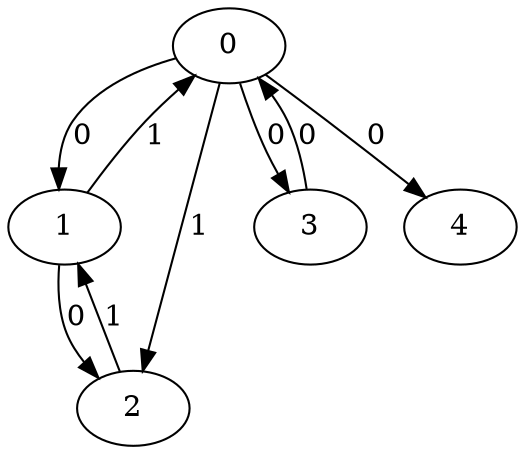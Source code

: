 // Source:468 Canonical: -1 0 1 0 0 1 -1 0 -1 -1 -1 1 -1 -1 -1 0 -1 -1 -1 -1 -1 -1 -1 -1 -1
digraph HRA_from_468_graph_000 {
  0 -> 1 [label="0"];
  0 -> 2 [label="1"];
  0 -> 3 [label="0"];
  1 -> 0 [label="1"];
  1 -> 2 [label="0"];
  2 -> 1 [label="1"];
  3 -> 0 [label="0"];
  0 -> 4 [label="0"];
}

// Source:468 Canonical: -1 0 1 0 0 1 -1 0 -1 -1 -1 1 -1 -1 -1 0 -1 -1 -1 -1 0 -1 -1 -1 -1
digraph HRA_from_468_graph_001 {
  0 -> 1 [label="0"];
  0 -> 2 [label="1"];
  0 -> 3 [label="0"];
  1 -> 0 [label="1"];
  1 -> 2 [label="0"];
  2 -> 1 [label="1"];
  3 -> 0 [label="0"];
  0 -> 4 [label="0"];
  4 -> 0 [label="0"];
}

// Source:468 Canonical: -1 0 1 0 -1 1 -1 0 -1 0 -1 1 -1 -1 -1 0 -1 -1 -1 -1 -1 -1 -1 -1 -1
digraph HRA_from_468_graph_002 {
  0 -> 1 [label="0"];
  0 -> 2 [label="1"];
  0 -> 3 [label="0"];
  1 -> 0 [label="1"];
  1 -> 2 [label="0"];
  2 -> 1 [label="1"];
  3 -> 0 [label="0"];
  1 -> 4 [label="0"];
}

// Source:468 Canonical: -1 0 1 0 0 1 -1 0 -1 0 -1 1 -1 -1 -1 0 -1 -1 -1 -1 -1 -1 -1 -1 -1
digraph HRA_from_468_graph_003 {
  0 -> 1 [label="0"];
  0 -> 2 [label="1"];
  0 -> 3 [label="0"];
  1 -> 0 [label="1"];
  1 -> 2 [label="0"];
  2 -> 1 [label="1"];
  3 -> 0 [label="0"];
  0 -> 4 [label="0"];
  1 -> 4 [label="0"];
}

// Source:468 Canonical: -1 0 1 0 -1 1 -1 0 -1 0 -1 1 -1 -1 -1 0 -1 -1 -1 -1 0 -1 -1 -1 -1
digraph HRA_from_468_graph_004 {
  0 -> 1 [label="0"];
  0 -> 2 [label="1"];
  0 -> 3 [label="0"];
  1 -> 0 [label="1"];
  1 -> 2 [label="0"];
  2 -> 1 [label="1"];
  3 -> 0 [label="0"];
  4 -> 0 [label="0"];
  1 -> 4 [label="0"];
}

// Source:468 Canonical: -1 0 1 0 0 1 -1 0 -1 0 -1 1 -1 -1 -1 0 -1 -1 -1 -1 0 -1 -1 -1 -1
digraph HRA_from_468_graph_005 {
  0 -> 1 [label="0"];
  0 -> 2 [label="1"];
  0 -> 3 [label="0"];
  1 -> 0 [label="1"];
  1 -> 2 [label="0"];
  2 -> 1 [label="1"];
  3 -> 0 [label="0"];
  0 -> 4 [label="0"];
  4 -> 0 [label="0"];
  1 -> 4 [label="0"];
}

// Source:468 Canonical: -1 0 1 0 0 1 -1 0 -1 -1 -1 1 -1 -1 -1 0 -1 -1 -1 -1 -1 0 -1 -1 -1
digraph HRA_from_468_graph_006 {
  0 -> 1 [label="0"];
  0 -> 2 [label="1"];
  0 -> 3 [label="0"];
  1 -> 0 [label="1"];
  1 -> 2 [label="0"];
  2 -> 1 [label="1"];
  3 -> 0 [label="0"];
  0 -> 4 [label="0"];
  4 -> 1 [label="0"];
}

// Source:468 Canonical: -1 0 1 0 0 1 -1 0 -1 -1 -1 1 -1 -1 -1 0 -1 -1 -1 -1 0 0 -1 -1 -1
digraph HRA_from_468_graph_007 {
  0 -> 1 [label="0"];
  0 -> 2 [label="1"];
  0 -> 3 [label="0"];
  1 -> 0 [label="1"];
  1 -> 2 [label="0"];
  2 -> 1 [label="1"];
  3 -> 0 [label="0"];
  0 -> 4 [label="0"];
  4 -> 0 [label="0"];
  4 -> 1 [label="0"];
}

// Source:468 Canonical: -1 0 1 0 -1 1 -1 0 -1 0 -1 1 -1 -1 -1 0 -1 -1 -1 -1 -1 0 -1 -1 -1
digraph HRA_from_468_graph_008 {
  0 -> 1 [label="0"];
  0 -> 2 [label="1"];
  0 -> 3 [label="0"];
  1 -> 0 [label="1"];
  1 -> 2 [label="0"];
  2 -> 1 [label="1"];
  3 -> 0 [label="0"];
  1 -> 4 [label="0"];
  4 -> 1 [label="0"];
}

// Source:468 Canonical: -1 0 1 0 0 1 -1 0 -1 0 -1 1 -1 -1 -1 0 -1 -1 -1 -1 -1 0 -1 -1 -1
digraph HRA_from_468_graph_009 {
  0 -> 1 [label="0"];
  0 -> 2 [label="1"];
  0 -> 3 [label="0"];
  1 -> 0 [label="1"];
  1 -> 2 [label="0"];
  2 -> 1 [label="1"];
  3 -> 0 [label="0"];
  0 -> 4 [label="0"];
  1 -> 4 [label="0"];
  4 -> 1 [label="0"];
}

// Source:468 Canonical: -1 0 1 0 -1 1 -1 0 -1 0 -1 1 -1 -1 -1 0 -1 -1 -1 -1 0 0 -1 -1 -1
digraph HRA_from_468_graph_010 {
  0 -> 1 [label="0"];
  0 -> 2 [label="1"];
  0 -> 3 [label="0"];
  1 -> 0 [label="1"];
  1 -> 2 [label="0"];
  2 -> 1 [label="1"];
  3 -> 0 [label="0"];
  4 -> 0 [label="0"];
  1 -> 4 [label="0"];
  4 -> 1 [label="0"];
}

// Source:468 Canonical: -1 0 1 0 0 1 -1 0 -1 0 -1 1 -1 -1 -1 0 -1 -1 -1 -1 0 0 -1 -1 -1
digraph HRA_from_468_graph_011 {
  0 -> 1 [label="0"];
  0 -> 2 [label="1"];
  0 -> 3 [label="0"];
  1 -> 0 [label="1"];
  1 -> 2 [label="0"];
  2 -> 1 [label="1"];
  3 -> 0 [label="0"];
  0 -> 4 [label="0"];
  4 -> 0 [label="0"];
  1 -> 4 [label="0"];
  4 -> 1 [label="0"];
}

// Source:468 Canonical: -1 0 1 0 -1 1 -1 0 -1 -1 -1 1 -1 -1 0 0 -1 -1 -1 -1 -1 -1 -1 -1 -1
digraph HRA_from_468_graph_012 {
  0 -> 1 [label="0"];
  0 -> 2 [label="1"];
  0 -> 3 [label="0"];
  1 -> 0 [label="1"];
  1 -> 2 [label="0"];
  2 -> 1 [label="1"];
  3 -> 0 [label="0"];
  2 -> 4 [label="0"];
}

// Source:468 Canonical: -1 0 1 0 0 1 -1 0 -1 -1 -1 1 -1 -1 0 0 -1 -1 -1 -1 -1 -1 -1 -1 -1
digraph HRA_from_468_graph_013 {
  0 -> 1 [label="0"];
  0 -> 2 [label="1"];
  0 -> 3 [label="0"];
  1 -> 0 [label="1"];
  1 -> 2 [label="0"];
  2 -> 1 [label="1"];
  3 -> 0 [label="0"];
  0 -> 4 [label="0"];
  2 -> 4 [label="0"];
}

// Source:468 Canonical: -1 0 1 0 -1 1 -1 0 -1 -1 -1 1 -1 -1 0 0 -1 -1 -1 -1 0 -1 -1 -1 -1
digraph HRA_from_468_graph_014 {
  0 -> 1 [label="0"];
  0 -> 2 [label="1"];
  0 -> 3 [label="0"];
  1 -> 0 [label="1"];
  1 -> 2 [label="0"];
  2 -> 1 [label="1"];
  3 -> 0 [label="0"];
  4 -> 0 [label="0"];
  2 -> 4 [label="0"];
}

// Source:468 Canonical: -1 0 1 0 0 1 -1 0 -1 -1 -1 1 -1 -1 0 0 -1 -1 -1 -1 0 -1 -1 -1 -1
digraph HRA_from_468_graph_015 {
  0 -> 1 [label="0"];
  0 -> 2 [label="1"];
  0 -> 3 [label="0"];
  1 -> 0 [label="1"];
  1 -> 2 [label="0"];
  2 -> 1 [label="1"];
  3 -> 0 [label="0"];
  0 -> 4 [label="0"];
  4 -> 0 [label="0"];
  2 -> 4 [label="0"];
}

// Source:468 Canonical: -1 0 1 0 -1 1 -1 0 -1 0 -1 1 -1 -1 0 0 -1 -1 -1 -1 -1 -1 -1 -1 -1
digraph HRA_from_468_graph_016 {
  0 -> 1 [label="0"];
  0 -> 2 [label="1"];
  0 -> 3 [label="0"];
  1 -> 0 [label="1"];
  1 -> 2 [label="0"];
  2 -> 1 [label="1"];
  3 -> 0 [label="0"];
  1 -> 4 [label="0"];
  2 -> 4 [label="0"];
}

// Source:468 Canonical: -1 0 1 0 0 1 -1 0 -1 0 -1 1 -1 -1 0 0 -1 -1 -1 -1 -1 -1 -1 -1 -1
digraph HRA_from_468_graph_017 {
  0 -> 1 [label="0"];
  0 -> 2 [label="1"];
  0 -> 3 [label="0"];
  1 -> 0 [label="1"];
  1 -> 2 [label="0"];
  2 -> 1 [label="1"];
  3 -> 0 [label="0"];
  0 -> 4 [label="0"];
  1 -> 4 [label="0"];
  2 -> 4 [label="0"];
}

// Source:468 Canonical: -1 0 1 0 -1 1 -1 0 -1 0 -1 1 -1 -1 0 0 -1 -1 -1 -1 0 -1 -1 -1 -1
digraph HRA_from_468_graph_018 {
  0 -> 1 [label="0"];
  0 -> 2 [label="1"];
  0 -> 3 [label="0"];
  1 -> 0 [label="1"];
  1 -> 2 [label="0"];
  2 -> 1 [label="1"];
  3 -> 0 [label="0"];
  4 -> 0 [label="0"];
  1 -> 4 [label="0"];
  2 -> 4 [label="0"];
}

// Source:468 Canonical: -1 0 1 0 0 1 -1 0 -1 0 -1 1 -1 -1 0 0 -1 -1 -1 -1 0 -1 -1 -1 -1
digraph HRA_from_468_graph_019 {
  0 -> 1 [label="0"];
  0 -> 2 [label="1"];
  0 -> 3 [label="0"];
  1 -> 0 [label="1"];
  1 -> 2 [label="0"];
  2 -> 1 [label="1"];
  3 -> 0 [label="0"];
  0 -> 4 [label="0"];
  4 -> 0 [label="0"];
  1 -> 4 [label="0"];
  2 -> 4 [label="0"];
}

// Source:468 Canonical: -1 0 1 0 -1 1 -1 0 -1 -1 -1 1 -1 -1 0 0 -1 -1 -1 -1 -1 0 -1 -1 -1
digraph HRA_from_468_graph_020 {
  0 -> 1 [label="0"];
  0 -> 2 [label="1"];
  0 -> 3 [label="0"];
  1 -> 0 [label="1"];
  1 -> 2 [label="0"];
  2 -> 1 [label="1"];
  3 -> 0 [label="0"];
  4 -> 1 [label="0"];
  2 -> 4 [label="0"];
}

// Source:468 Canonical: -1 0 1 0 0 1 -1 0 -1 -1 -1 1 -1 -1 0 0 -1 -1 -1 -1 -1 0 -1 -1 -1
digraph HRA_from_468_graph_021 {
  0 -> 1 [label="0"];
  0 -> 2 [label="1"];
  0 -> 3 [label="0"];
  1 -> 0 [label="1"];
  1 -> 2 [label="0"];
  2 -> 1 [label="1"];
  3 -> 0 [label="0"];
  0 -> 4 [label="0"];
  4 -> 1 [label="0"];
  2 -> 4 [label="0"];
}

// Source:468 Canonical: -1 0 1 0 -1 1 -1 0 -1 -1 -1 1 -1 -1 0 0 -1 -1 -1 -1 0 0 -1 -1 -1
digraph HRA_from_468_graph_022 {
  0 -> 1 [label="0"];
  0 -> 2 [label="1"];
  0 -> 3 [label="0"];
  1 -> 0 [label="1"];
  1 -> 2 [label="0"];
  2 -> 1 [label="1"];
  3 -> 0 [label="0"];
  4 -> 0 [label="0"];
  4 -> 1 [label="0"];
  2 -> 4 [label="0"];
}

// Source:468 Canonical: -1 0 1 0 0 1 -1 0 -1 -1 -1 1 -1 -1 0 0 -1 -1 -1 -1 0 0 -1 -1 -1
digraph HRA_from_468_graph_023 {
  0 -> 1 [label="0"];
  0 -> 2 [label="1"];
  0 -> 3 [label="0"];
  1 -> 0 [label="1"];
  1 -> 2 [label="0"];
  2 -> 1 [label="1"];
  3 -> 0 [label="0"];
  0 -> 4 [label="0"];
  4 -> 0 [label="0"];
  4 -> 1 [label="0"];
  2 -> 4 [label="0"];
}

// Source:468 Canonical: -1 0 1 0 -1 1 -1 0 -1 0 -1 1 -1 -1 0 0 -1 -1 -1 -1 -1 0 -1 -1 -1
digraph HRA_from_468_graph_024 {
  0 -> 1 [label="0"];
  0 -> 2 [label="1"];
  0 -> 3 [label="0"];
  1 -> 0 [label="1"];
  1 -> 2 [label="0"];
  2 -> 1 [label="1"];
  3 -> 0 [label="0"];
  1 -> 4 [label="0"];
  4 -> 1 [label="0"];
  2 -> 4 [label="0"];
}

// Source:468 Canonical: -1 0 1 0 0 1 -1 0 -1 0 -1 1 -1 -1 0 0 -1 -1 -1 -1 -1 0 -1 -1 -1
digraph HRA_from_468_graph_025 {
  0 -> 1 [label="0"];
  0 -> 2 [label="1"];
  0 -> 3 [label="0"];
  1 -> 0 [label="1"];
  1 -> 2 [label="0"];
  2 -> 1 [label="1"];
  3 -> 0 [label="0"];
  0 -> 4 [label="0"];
  1 -> 4 [label="0"];
  4 -> 1 [label="0"];
  2 -> 4 [label="0"];
}

// Source:468 Canonical: -1 0 1 0 -1 1 -1 0 -1 0 -1 1 -1 -1 0 0 -1 -1 -1 -1 0 0 -1 -1 -1
digraph HRA_from_468_graph_026 {
  0 -> 1 [label="0"];
  0 -> 2 [label="1"];
  0 -> 3 [label="0"];
  1 -> 0 [label="1"];
  1 -> 2 [label="0"];
  2 -> 1 [label="1"];
  3 -> 0 [label="0"];
  4 -> 0 [label="0"];
  1 -> 4 [label="0"];
  4 -> 1 [label="0"];
  2 -> 4 [label="0"];
}

// Source:468 Canonical: -1 0 1 0 0 1 -1 0 -1 0 -1 1 -1 -1 0 0 -1 -1 -1 -1 0 0 -1 -1 -1
digraph HRA_from_468_graph_027 {
  0 -> 1 [label="0"];
  0 -> 2 [label="1"];
  0 -> 3 [label="0"];
  1 -> 0 [label="1"];
  1 -> 2 [label="0"];
  2 -> 1 [label="1"];
  3 -> 0 [label="0"];
  0 -> 4 [label="0"];
  4 -> 0 [label="0"];
  1 -> 4 [label="0"];
  4 -> 1 [label="0"];
  2 -> 4 [label="0"];
}

// Source:468 Canonical: -1 0 1 0 0 1 -1 0 -1 -1 -1 1 -1 -1 -1 0 -1 -1 -1 -1 -1 -1 0 -1 -1
digraph HRA_from_468_graph_028 {
  0 -> 1 [label="0"];
  0 -> 2 [label="1"];
  0 -> 3 [label="0"];
  1 -> 0 [label="1"];
  1 -> 2 [label="0"];
  2 -> 1 [label="1"];
  3 -> 0 [label="0"];
  0 -> 4 [label="0"];
  4 -> 2 [label="0"];
}

// Source:468 Canonical: -1 0 1 0 0 1 -1 0 -1 -1 -1 1 -1 -1 -1 0 -1 -1 -1 -1 0 -1 0 -1 -1
digraph HRA_from_468_graph_029 {
  0 -> 1 [label="0"];
  0 -> 2 [label="1"];
  0 -> 3 [label="0"];
  1 -> 0 [label="1"];
  1 -> 2 [label="0"];
  2 -> 1 [label="1"];
  3 -> 0 [label="0"];
  0 -> 4 [label="0"];
  4 -> 0 [label="0"];
  4 -> 2 [label="0"];
}

// Source:468 Canonical: -1 0 1 0 -1 1 -1 0 -1 0 -1 1 -1 -1 -1 0 -1 -1 -1 -1 -1 -1 0 -1 -1
digraph HRA_from_468_graph_030 {
  0 -> 1 [label="0"];
  0 -> 2 [label="1"];
  0 -> 3 [label="0"];
  1 -> 0 [label="1"];
  1 -> 2 [label="0"];
  2 -> 1 [label="1"];
  3 -> 0 [label="0"];
  1 -> 4 [label="0"];
  4 -> 2 [label="0"];
}

// Source:468 Canonical: -1 0 1 0 0 1 -1 0 -1 0 -1 1 -1 -1 -1 0 -1 -1 -1 -1 -1 -1 0 -1 -1
digraph HRA_from_468_graph_031 {
  0 -> 1 [label="0"];
  0 -> 2 [label="1"];
  0 -> 3 [label="0"];
  1 -> 0 [label="1"];
  1 -> 2 [label="0"];
  2 -> 1 [label="1"];
  3 -> 0 [label="0"];
  0 -> 4 [label="0"];
  1 -> 4 [label="0"];
  4 -> 2 [label="0"];
}

// Source:468 Canonical: -1 0 1 0 -1 1 -1 0 -1 0 -1 1 -1 -1 -1 0 -1 -1 -1 -1 0 -1 0 -1 -1
digraph HRA_from_468_graph_032 {
  0 -> 1 [label="0"];
  0 -> 2 [label="1"];
  0 -> 3 [label="0"];
  1 -> 0 [label="1"];
  1 -> 2 [label="0"];
  2 -> 1 [label="1"];
  3 -> 0 [label="0"];
  4 -> 0 [label="0"];
  1 -> 4 [label="0"];
  4 -> 2 [label="0"];
}

// Source:468 Canonical: -1 0 1 0 0 1 -1 0 -1 0 -1 1 -1 -1 -1 0 -1 -1 -1 -1 0 -1 0 -1 -1
digraph HRA_from_468_graph_033 {
  0 -> 1 [label="0"];
  0 -> 2 [label="1"];
  0 -> 3 [label="0"];
  1 -> 0 [label="1"];
  1 -> 2 [label="0"];
  2 -> 1 [label="1"];
  3 -> 0 [label="0"];
  0 -> 4 [label="0"];
  4 -> 0 [label="0"];
  1 -> 4 [label="0"];
  4 -> 2 [label="0"];
}

// Source:468 Canonical: -1 0 1 0 0 1 -1 0 -1 -1 -1 1 -1 -1 -1 0 -1 -1 -1 -1 -1 0 0 -1 -1
digraph HRA_from_468_graph_034 {
  0 -> 1 [label="0"];
  0 -> 2 [label="1"];
  0 -> 3 [label="0"];
  1 -> 0 [label="1"];
  1 -> 2 [label="0"];
  2 -> 1 [label="1"];
  3 -> 0 [label="0"];
  0 -> 4 [label="0"];
  4 -> 1 [label="0"];
  4 -> 2 [label="0"];
}

// Source:468 Canonical: -1 0 1 0 0 1 -1 0 -1 -1 -1 1 -1 -1 -1 0 -1 -1 -1 -1 0 0 0 -1 -1
digraph HRA_from_468_graph_035 {
  0 -> 1 [label="0"];
  0 -> 2 [label="1"];
  0 -> 3 [label="0"];
  1 -> 0 [label="1"];
  1 -> 2 [label="0"];
  2 -> 1 [label="1"];
  3 -> 0 [label="0"];
  0 -> 4 [label="0"];
  4 -> 0 [label="0"];
  4 -> 1 [label="0"];
  4 -> 2 [label="0"];
}

// Source:468 Canonical: -1 0 1 0 -1 1 -1 0 -1 0 -1 1 -1 -1 -1 0 -1 -1 -1 -1 -1 0 0 -1 -1
digraph HRA_from_468_graph_036 {
  0 -> 1 [label="0"];
  0 -> 2 [label="1"];
  0 -> 3 [label="0"];
  1 -> 0 [label="1"];
  1 -> 2 [label="0"];
  2 -> 1 [label="1"];
  3 -> 0 [label="0"];
  1 -> 4 [label="0"];
  4 -> 1 [label="0"];
  4 -> 2 [label="0"];
}

// Source:468 Canonical: -1 0 1 0 0 1 -1 0 -1 0 -1 1 -1 -1 -1 0 -1 -1 -1 -1 -1 0 0 -1 -1
digraph HRA_from_468_graph_037 {
  0 -> 1 [label="0"];
  0 -> 2 [label="1"];
  0 -> 3 [label="0"];
  1 -> 0 [label="1"];
  1 -> 2 [label="0"];
  2 -> 1 [label="1"];
  3 -> 0 [label="0"];
  0 -> 4 [label="0"];
  1 -> 4 [label="0"];
  4 -> 1 [label="0"];
  4 -> 2 [label="0"];
}

// Source:468 Canonical: -1 0 1 0 -1 1 -1 0 -1 0 -1 1 -1 -1 -1 0 -1 -1 -1 -1 0 0 0 -1 -1
digraph HRA_from_468_graph_038 {
  0 -> 1 [label="0"];
  0 -> 2 [label="1"];
  0 -> 3 [label="0"];
  1 -> 0 [label="1"];
  1 -> 2 [label="0"];
  2 -> 1 [label="1"];
  3 -> 0 [label="0"];
  4 -> 0 [label="0"];
  1 -> 4 [label="0"];
  4 -> 1 [label="0"];
  4 -> 2 [label="0"];
}

// Source:468 Canonical: -1 0 1 0 0 1 -1 0 -1 0 -1 1 -1 -1 -1 0 -1 -1 -1 -1 0 0 0 -1 -1
digraph HRA_from_468_graph_039 {
  0 -> 1 [label="0"];
  0 -> 2 [label="1"];
  0 -> 3 [label="0"];
  1 -> 0 [label="1"];
  1 -> 2 [label="0"];
  2 -> 1 [label="1"];
  3 -> 0 [label="0"];
  0 -> 4 [label="0"];
  4 -> 0 [label="0"];
  1 -> 4 [label="0"];
  4 -> 1 [label="0"];
  4 -> 2 [label="0"];
}

// Source:468 Canonical: -1 0 1 0 -1 1 -1 0 -1 -1 -1 1 -1 -1 0 0 -1 -1 -1 -1 -1 -1 0 -1 -1
digraph HRA_from_468_graph_040 {
  0 -> 1 [label="0"];
  0 -> 2 [label="1"];
  0 -> 3 [label="0"];
  1 -> 0 [label="1"];
  1 -> 2 [label="0"];
  2 -> 1 [label="1"];
  3 -> 0 [label="0"];
  2 -> 4 [label="0"];
  4 -> 2 [label="0"];
}

// Source:468 Canonical: -1 0 1 0 0 1 -1 0 -1 -1 -1 1 -1 -1 0 0 -1 -1 -1 -1 -1 -1 0 -1 -1
digraph HRA_from_468_graph_041 {
  0 -> 1 [label="0"];
  0 -> 2 [label="1"];
  0 -> 3 [label="0"];
  1 -> 0 [label="1"];
  1 -> 2 [label="0"];
  2 -> 1 [label="1"];
  3 -> 0 [label="0"];
  0 -> 4 [label="0"];
  2 -> 4 [label="0"];
  4 -> 2 [label="0"];
}

// Source:468 Canonical: -1 0 1 0 -1 1 -1 0 -1 -1 -1 1 -1 -1 0 0 -1 -1 -1 -1 0 -1 0 -1 -1
digraph HRA_from_468_graph_042 {
  0 -> 1 [label="0"];
  0 -> 2 [label="1"];
  0 -> 3 [label="0"];
  1 -> 0 [label="1"];
  1 -> 2 [label="0"];
  2 -> 1 [label="1"];
  3 -> 0 [label="0"];
  4 -> 0 [label="0"];
  2 -> 4 [label="0"];
  4 -> 2 [label="0"];
}

// Source:468 Canonical: -1 0 1 0 0 1 -1 0 -1 -1 -1 1 -1 -1 0 0 -1 -1 -1 -1 0 -1 0 -1 -1
digraph HRA_from_468_graph_043 {
  0 -> 1 [label="0"];
  0 -> 2 [label="1"];
  0 -> 3 [label="0"];
  1 -> 0 [label="1"];
  1 -> 2 [label="0"];
  2 -> 1 [label="1"];
  3 -> 0 [label="0"];
  0 -> 4 [label="0"];
  4 -> 0 [label="0"];
  2 -> 4 [label="0"];
  4 -> 2 [label="0"];
}

// Source:468 Canonical: -1 0 1 0 -1 1 -1 0 -1 0 -1 1 -1 -1 0 0 -1 -1 -1 -1 -1 -1 0 -1 -1
digraph HRA_from_468_graph_044 {
  0 -> 1 [label="0"];
  0 -> 2 [label="1"];
  0 -> 3 [label="0"];
  1 -> 0 [label="1"];
  1 -> 2 [label="0"];
  2 -> 1 [label="1"];
  3 -> 0 [label="0"];
  1 -> 4 [label="0"];
  2 -> 4 [label="0"];
  4 -> 2 [label="0"];
}

// Source:468 Canonical: -1 0 1 0 0 1 -1 0 -1 0 -1 1 -1 -1 0 0 -1 -1 -1 -1 -1 -1 0 -1 -1
digraph HRA_from_468_graph_045 {
  0 -> 1 [label="0"];
  0 -> 2 [label="1"];
  0 -> 3 [label="0"];
  1 -> 0 [label="1"];
  1 -> 2 [label="0"];
  2 -> 1 [label="1"];
  3 -> 0 [label="0"];
  0 -> 4 [label="0"];
  1 -> 4 [label="0"];
  2 -> 4 [label="0"];
  4 -> 2 [label="0"];
}

// Source:468 Canonical: -1 0 1 0 -1 1 -1 0 -1 0 -1 1 -1 -1 0 0 -1 -1 -1 -1 0 -1 0 -1 -1
digraph HRA_from_468_graph_046 {
  0 -> 1 [label="0"];
  0 -> 2 [label="1"];
  0 -> 3 [label="0"];
  1 -> 0 [label="1"];
  1 -> 2 [label="0"];
  2 -> 1 [label="1"];
  3 -> 0 [label="0"];
  4 -> 0 [label="0"];
  1 -> 4 [label="0"];
  2 -> 4 [label="0"];
  4 -> 2 [label="0"];
}

// Source:468 Canonical: -1 0 1 0 0 1 -1 0 -1 0 -1 1 -1 -1 0 0 -1 -1 -1 -1 0 -1 0 -1 -1
digraph HRA_from_468_graph_047 {
  0 -> 1 [label="0"];
  0 -> 2 [label="1"];
  0 -> 3 [label="0"];
  1 -> 0 [label="1"];
  1 -> 2 [label="0"];
  2 -> 1 [label="1"];
  3 -> 0 [label="0"];
  0 -> 4 [label="0"];
  4 -> 0 [label="0"];
  1 -> 4 [label="0"];
  2 -> 4 [label="0"];
  4 -> 2 [label="0"];
}

// Source:468 Canonical: -1 0 1 0 -1 1 -1 0 -1 -1 -1 1 -1 -1 0 0 -1 -1 -1 -1 -1 0 0 -1 -1
digraph HRA_from_468_graph_048 {
  0 -> 1 [label="0"];
  0 -> 2 [label="1"];
  0 -> 3 [label="0"];
  1 -> 0 [label="1"];
  1 -> 2 [label="0"];
  2 -> 1 [label="1"];
  3 -> 0 [label="0"];
  4 -> 1 [label="0"];
  2 -> 4 [label="0"];
  4 -> 2 [label="0"];
}

// Source:468 Canonical: -1 0 1 0 0 1 -1 0 -1 -1 -1 1 -1 -1 0 0 -1 -1 -1 -1 -1 0 0 -1 -1
digraph HRA_from_468_graph_049 {
  0 -> 1 [label="0"];
  0 -> 2 [label="1"];
  0 -> 3 [label="0"];
  1 -> 0 [label="1"];
  1 -> 2 [label="0"];
  2 -> 1 [label="1"];
  3 -> 0 [label="0"];
  0 -> 4 [label="0"];
  4 -> 1 [label="0"];
  2 -> 4 [label="0"];
  4 -> 2 [label="0"];
}

// Source:468 Canonical: -1 0 1 0 -1 1 -1 0 -1 -1 -1 1 -1 -1 0 0 -1 -1 -1 -1 0 0 0 -1 -1
digraph HRA_from_468_graph_050 {
  0 -> 1 [label="0"];
  0 -> 2 [label="1"];
  0 -> 3 [label="0"];
  1 -> 0 [label="1"];
  1 -> 2 [label="0"];
  2 -> 1 [label="1"];
  3 -> 0 [label="0"];
  4 -> 0 [label="0"];
  4 -> 1 [label="0"];
  2 -> 4 [label="0"];
  4 -> 2 [label="0"];
}

// Source:468 Canonical: -1 0 1 0 0 1 -1 0 -1 -1 -1 1 -1 -1 0 0 -1 -1 -1 -1 0 0 0 -1 -1
digraph HRA_from_468_graph_051 {
  0 -> 1 [label="0"];
  0 -> 2 [label="1"];
  0 -> 3 [label="0"];
  1 -> 0 [label="1"];
  1 -> 2 [label="0"];
  2 -> 1 [label="1"];
  3 -> 0 [label="0"];
  0 -> 4 [label="0"];
  4 -> 0 [label="0"];
  4 -> 1 [label="0"];
  2 -> 4 [label="0"];
  4 -> 2 [label="0"];
}

// Source:468 Canonical: -1 0 1 0 -1 1 -1 0 -1 0 -1 1 -1 -1 0 0 -1 -1 -1 -1 -1 0 0 -1 -1
digraph HRA_from_468_graph_052 {
  0 -> 1 [label="0"];
  0 -> 2 [label="1"];
  0 -> 3 [label="0"];
  1 -> 0 [label="1"];
  1 -> 2 [label="0"];
  2 -> 1 [label="1"];
  3 -> 0 [label="0"];
  1 -> 4 [label="0"];
  4 -> 1 [label="0"];
  2 -> 4 [label="0"];
  4 -> 2 [label="0"];
}

// Source:468 Canonical: -1 0 1 0 0 1 -1 0 -1 0 -1 1 -1 -1 0 0 -1 -1 -1 -1 -1 0 0 -1 -1
digraph HRA_from_468_graph_053 {
  0 -> 1 [label="0"];
  0 -> 2 [label="1"];
  0 -> 3 [label="0"];
  1 -> 0 [label="1"];
  1 -> 2 [label="0"];
  2 -> 1 [label="1"];
  3 -> 0 [label="0"];
  0 -> 4 [label="0"];
  1 -> 4 [label="0"];
  4 -> 1 [label="0"];
  2 -> 4 [label="0"];
  4 -> 2 [label="0"];
}

// Source:468 Canonical: -1 0 1 0 -1 1 -1 0 -1 0 -1 1 -1 -1 0 0 -1 -1 -1 -1 0 0 0 -1 -1
digraph HRA_from_468_graph_054 {
  0 -> 1 [label="0"];
  0 -> 2 [label="1"];
  0 -> 3 [label="0"];
  1 -> 0 [label="1"];
  1 -> 2 [label="0"];
  2 -> 1 [label="1"];
  3 -> 0 [label="0"];
  4 -> 0 [label="0"];
  1 -> 4 [label="0"];
  4 -> 1 [label="0"];
  2 -> 4 [label="0"];
  4 -> 2 [label="0"];
}

// Source:468 Canonical: -1 0 1 0 0 1 -1 0 -1 0 -1 1 -1 -1 0 0 -1 -1 -1 -1 0 0 0 -1 -1
digraph HRA_from_468_graph_055 {
  0 -> 1 [label="0"];
  0 -> 2 [label="1"];
  0 -> 3 [label="0"];
  1 -> 0 [label="1"];
  1 -> 2 [label="0"];
  2 -> 1 [label="1"];
  3 -> 0 [label="0"];
  0 -> 4 [label="0"];
  4 -> 0 [label="0"];
  1 -> 4 [label="0"];
  4 -> 1 [label="0"];
  2 -> 4 [label="0"];
  4 -> 2 [label="0"];
}

// Source:468 Canonical: -1 0 1 0 -1 1 -1 0 -1 -1 -1 1 -1 -1 -1 0 -1 -1 -1 0 -1 -1 -1 -1 -1
digraph HRA_from_468_graph_056 {
  0 -> 1 [label="0"];
  0 -> 2 [label="1"];
  0 -> 3 [label="0"];
  1 -> 0 [label="1"];
  1 -> 2 [label="0"];
  2 -> 1 [label="1"];
  3 -> 0 [label="0"];
  3 -> 4 [label="0"];
}

// Source:468 Canonical: -1 0 1 0 0 1 -1 0 -1 -1 -1 1 -1 -1 -1 0 -1 -1 -1 0 -1 -1 -1 -1 -1
digraph HRA_from_468_graph_057 {
  0 -> 1 [label="0"];
  0 -> 2 [label="1"];
  0 -> 3 [label="0"];
  1 -> 0 [label="1"];
  1 -> 2 [label="0"];
  2 -> 1 [label="1"];
  3 -> 0 [label="0"];
  0 -> 4 [label="0"];
  3 -> 4 [label="0"];
}

// Source:468 Canonical: -1 0 1 0 -1 1 -1 0 -1 -1 -1 1 -1 -1 -1 0 -1 -1 -1 0 0 -1 -1 -1 -1
digraph HRA_from_468_graph_058 {
  0 -> 1 [label="0"];
  0 -> 2 [label="1"];
  0 -> 3 [label="0"];
  1 -> 0 [label="1"];
  1 -> 2 [label="0"];
  2 -> 1 [label="1"];
  3 -> 0 [label="0"];
  4 -> 0 [label="0"];
  3 -> 4 [label="0"];
}

// Source:468 Canonical: -1 0 1 0 0 1 -1 0 -1 -1 -1 1 -1 -1 -1 0 -1 -1 -1 0 0 -1 -1 -1 -1
digraph HRA_from_468_graph_059 {
  0 -> 1 [label="0"];
  0 -> 2 [label="1"];
  0 -> 3 [label="0"];
  1 -> 0 [label="1"];
  1 -> 2 [label="0"];
  2 -> 1 [label="1"];
  3 -> 0 [label="0"];
  0 -> 4 [label="0"];
  4 -> 0 [label="0"];
  3 -> 4 [label="0"];
}

// Source:468 Canonical: -1 0 1 0 -1 1 -1 0 -1 0 -1 1 -1 -1 -1 0 -1 -1 -1 0 -1 -1 -1 -1 -1
digraph HRA_from_468_graph_060 {
  0 -> 1 [label="0"];
  0 -> 2 [label="1"];
  0 -> 3 [label="0"];
  1 -> 0 [label="1"];
  1 -> 2 [label="0"];
  2 -> 1 [label="1"];
  3 -> 0 [label="0"];
  1 -> 4 [label="0"];
  3 -> 4 [label="0"];
}

// Source:468 Canonical: -1 0 1 0 0 1 -1 0 -1 0 -1 1 -1 -1 -1 0 -1 -1 -1 0 -1 -1 -1 -1 -1
digraph HRA_from_468_graph_061 {
  0 -> 1 [label="0"];
  0 -> 2 [label="1"];
  0 -> 3 [label="0"];
  1 -> 0 [label="1"];
  1 -> 2 [label="0"];
  2 -> 1 [label="1"];
  3 -> 0 [label="0"];
  0 -> 4 [label="0"];
  1 -> 4 [label="0"];
  3 -> 4 [label="0"];
}

// Source:468 Canonical: -1 0 1 0 -1 1 -1 0 -1 0 -1 1 -1 -1 -1 0 -1 -1 -1 0 0 -1 -1 -1 -1
digraph HRA_from_468_graph_062 {
  0 -> 1 [label="0"];
  0 -> 2 [label="1"];
  0 -> 3 [label="0"];
  1 -> 0 [label="1"];
  1 -> 2 [label="0"];
  2 -> 1 [label="1"];
  3 -> 0 [label="0"];
  4 -> 0 [label="0"];
  1 -> 4 [label="0"];
  3 -> 4 [label="0"];
}

// Source:468 Canonical: -1 0 1 0 0 1 -1 0 -1 0 -1 1 -1 -1 -1 0 -1 -1 -1 0 0 -1 -1 -1 -1
digraph HRA_from_468_graph_063 {
  0 -> 1 [label="0"];
  0 -> 2 [label="1"];
  0 -> 3 [label="0"];
  1 -> 0 [label="1"];
  1 -> 2 [label="0"];
  2 -> 1 [label="1"];
  3 -> 0 [label="0"];
  0 -> 4 [label="0"];
  4 -> 0 [label="0"];
  1 -> 4 [label="0"];
  3 -> 4 [label="0"];
}

// Source:468 Canonical: -1 0 1 0 -1 1 -1 0 -1 -1 -1 1 -1 -1 -1 0 -1 -1 -1 0 -1 0 -1 -1 -1
digraph HRA_from_468_graph_064 {
  0 -> 1 [label="0"];
  0 -> 2 [label="1"];
  0 -> 3 [label="0"];
  1 -> 0 [label="1"];
  1 -> 2 [label="0"];
  2 -> 1 [label="1"];
  3 -> 0 [label="0"];
  4 -> 1 [label="0"];
  3 -> 4 [label="0"];
}

// Source:468 Canonical: -1 0 1 0 0 1 -1 0 -1 -1 -1 1 -1 -1 -1 0 -1 -1 -1 0 -1 0 -1 -1 -1
digraph HRA_from_468_graph_065 {
  0 -> 1 [label="0"];
  0 -> 2 [label="1"];
  0 -> 3 [label="0"];
  1 -> 0 [label="1"];
  1 -> 2 [label="0"];
  2 -> 1 [label="1"];
  3 -> 0 [label="0"];
  0 -> 4 [label="0"];
  4 -> 1 [label="0"];
  3 -> 4 [label="0"];
}

// Source:468 Canonical: -1 0 1 0 -1 1 -1 0 -1 -1 -1 1 -1 -1 -1 0 -1 -1 -1 0 0 0 -1 -1 -1
digraph HRA_from_468_graph_066 {
  0 -> 1 [label="0"];
  0 -> 2 [label="1"];
  0 -> 3 [label="0"];
  1 -> 0 [label="1"];
  1 -> 2 [label="0"];
  2 -> 1 [label="1"];
  3 -> 0 [label="0"];
  4 -> 0 [label="0"];
  4 -> 1 [label="0"];
  3 -> 4 [label="0"];
}

// Source:468 Canonical: -1 0 1 0 0 1 -1 0 -1 -1 -1 1 -1 -1 -1 0 -1 -1 -1 0 0 0 -1 -1 -1
digraph HRA_from_468_graph_067 {
  0 -> 1 [label="0"];
  0 -> 2 [label="1"];
  0 -> 3 [label="0"];
  1 -> 0 [label="1"];
  1 -> 2 [label="0"];
  2 -> 1 [label="1"];
  3 -> 0 [label="0"];
  0 -> 4 [label="0"];
  4 -> 0 [label="0"];
  4 -> 1 [label="0"];
  3 -> 4 [label="0"];
}

// Source:468 Canonical: -1 0 1 0 -1 1 -1 0 -1 0 -1 1 -1 -1 -1 0 -1 -1 -1 0 -1 0 -1 -1 -1
digraph HRA_from_468_graph_068 {
  0 -> 1 [label="0"];
  0 -> 2 [label="1"];
  0 -> 3 [label="0"];
  1 -> 0 [label="1"];
  1 -> 2 [label="0"];
  2 -> 1 [label="1"];
  3 -> 0 [label="0"];
  1 -> 4 [label="0"];
  4 -> 1 [label="0"];
  3 -> 4 [label="0"];
}

// Source:468 Canonical: -1 0 1 0 0 1 -1 0 -1 0 -1 1 -1 -1 -1 0 -1 -1 -1 0 -1 0 -1 -1 -1
digraph HRA_from_468_graph_069 {
  0 -> 1 [label="0"];
  0 -> 2 [label="1"];
  0 -> 3 [label="0"];
  1 -> 0 [label="1"];
  1 -> 2 [label="0"];
  2 -> 1 [label="1"];
  3 -> 0 [label="0"];
  0 -> 4 [label="0"];
  1 -> 4 [label="0"];
  4 -> 1 [label="0"];
  3 -> 4 [label="0"];
}

// Source:468 Canonical: -1 0 1 0 -1 1 -1 0 -1 0 -1 1 -1 -1 -1 0 -1 -1 -1 0 0 0 -1 -1 -1
digraph HRA_from_468_graph_070 {
  0 -> 1 [label="0"];
  0 -> 2 [label="1"];
  0 -> 3 [label="0"];
  1 -> 0 [label="1"];
  1 -> 2 [label="0"];
  2 -> 1 [label="1"];
  3 -> 0 [label="0"];
  4 -> 0 [label="0"];
  1 -> 4 [label="0"];
  4 -> 1 [label="0"];
  3 -> 4 [label="0"];
}

// Source:468 Canonical: -1 0 1 0 0 1 -1 0 -1 0 -1 1 -1 -1 -1 0 -1 -1 -1 0 0 0 -1 -1 -1
digraph HRA_from_468_graph_071 {
  0 -> 1 [label="0"];
  0 -> 2 [label="1"];
  0 -> 3 [label="0"];
  1 -> 0 [label="1"];
  1 -> 2 [label="0"];
  2 -> 1 [label="1"];
  3 -> 0 [label="0"];
  0 -> 4 [label="0"];
  4 -> 0 [label="0"];
  1 -> 4 [label="0"];
  4 -> 1 [label="0"];
  3 -> 4 [label="0"];
}

// Source:468 Canonical: -1 0 1 0 -1 1 -1 0 -1 -1 -1 1 -1 -1 0 0 -1 -1 -1 0 -1 -1 -1 -1 -1
digraph HRA_from_468_graph_072 {
  0 -> 1 [label="0"];
  0 -> 2 [label="1"];
  0 -> 3 [label="0"];
  1 -> 0 [label="1"];
  1 -> 2 [label="0"];
  2 -> 1 [label="1"];
  3 -> 0 [label="0"];
  2 -> 4 [label="0"];
  3 -> 4 [label="0"];
}

// Source:468 Canonical: -1 0 1 0 0 1 -1 0 -1 -1 -1 1 -1 -1 0 0 -1 -1 -1 0 -1 -1 -1 -1 -1
digraph HRA_from_468_graph_073 {
  0 -> 1 [label="0"];
  0 -> 2 [label="1"];
  0 -> 3 [label="0"];
  1 -> 0 [label="1"];
  1 -> 2 [label="0"];
  2 -> 1 [label="1"];
  3 -> 0 [label="0"];
  0 -> 4 [label="0"];
  2 -> 4 [label="0"];
  3 -> 4 [label="0"];
}

// Source:468 Canonical: -1 0 1 0 -1 1 -1 0 -1 -1 -1 1 -1 -1 0 0 -1 -1 -1 0 0 -1 -1 -1 -1
digraph HRA_from_468_graph_074 {
  0 -> 1 [label="0"];
  0 -> 2 [label="1"];
  0 -> 3 [label="0"];
  1 -> 0 [label="1"];
  1 -> 2 [label="0"];
  2 -> 1 [label="1"];
  3 -> 0 [label="0"];
  4 -> 0 [label="0"];
  2 -> 4 [label="0"];
  3 -> 4 [label="0"];
}

// Source:468 Canonical: -1 0 1 0 0 1 -1 0 -1 -1 -1 1 -1 -1 0 0 -1 -1 -1 0 0 -1 -1 -1 -1
digraph HRA_from_468_graph_075 {
  0 -> 1 [label="0"];
  0 -> 2 [label="1"];
  0 -> 3 [label="0"];
  1 -> 0 [label="1"];
  1 -> 2 [label="0"];
  2 -> 1 [label="1"];
  3 -> 0 [label="0"];
  0 -> 4 [label="0"];
  4 -> 0 [label="0"];
  2 -> 4 [label="0"];
  3 -> 4 [label="0"];
}

// Source:468 Canonical: -1 0 1 0 -1 1 -1 0 -1 0 -1 1 -1 -1 0 0 -1 -1 -1 0 -1 -1 -1 -1 -1
digraph HRA_from_468_graph_076 {
  0 -> 1 [label="0"];
  0 -> 2 [label="1"];
  0 -> 3 [label="0"];
  1 -> 0 [label="1"];
  1 -> 2 [label="0"];
  2 -> 1 [label="1"];
  3 -> 0 [label="0"];
  1 -> 4 [label="0"];
  2 -> 4 [label="0"];
  3 -> 4 [label="0"];
}

// Source:468 Canonical: -1 0 1 0 0 1 -1 0 -1 0 -1 1 -1 -1 0 0 -1 -1 -1 0 -1 -1 -1 -1 -1
digraph HRA_from_468_graph_077 {
  0 -> 1 [label="0"];
  0 -> 2 [label="1"];
  0 -> 3 [label="0"];
  1 -> 0 [label="1"];
  1 -> 2 [label="0"];
  2 -> 1 [label="1"];
  3 -> 0 [label="0"];
  0 -> 4 [label="0"];
  1 -> 4 [label="0"];
  2 -> 4 [label="0"];
  3 -> 4 [label="0"];
}

// Source:468 Canonical: -1 0 1 0 -1 1 -1 0 -1 0 -1 1 -1 -1 0 0 -1 -1 -1 0 0 -1 -1 -1 -1
digraph HRA_from_468_graph_078 {
  0 -> 1 [label="0"];
  0 -> 2 [label="1"];
  0 -> 3 [label="0"];
  1 -> 0 [label="1"];
  1 -> 2 [label="0"];
  2 -> 1 [label="1"];
  3 -> 0 [label="0"];
  4 -> 0 [label="0"];
  1 -> 4 [label="0"];
  2 -> 4 [label="0"];
  3 -> 4 [label="0"];
}

// Source:468 Canonical: -1 0 1 0 0 1 -1 0 -1 0 -1 1 -1 -1 0 0 -1 -1 -1 0 0 -1 -1 -1 -1
digraph HRA_from_468_graph_079 {
  0 -> 1 [label="0"];
  0 -> 2 [label="1"];
  0 -> 3 [label="0"];
  1 -> 0 [label="1"];
  1 -> 2 [label="0"];
  2 -> 1 [label="1"];
  3 -> 0 [label="0"];
  0 -> 4 [label="0"];
  4 -> 0 [label="0"];
  1 -> 4 [label="0"];
  2 -> 4 [label="0"];
  3 -> 4 [label="0"];
}

// Source:468 Canonical: -1 0 1 0 -1 1 -1 0 -1 -1 -1 1 -1 -1 0 0 -1 -1 -1 0 -1 0 -1 -1 -1
digraph HRA_from_468_graph_080 {
  0 -> 1 [label="0"];
  0 -> 2 [label="1"];
  0 -> 3 [label="0"];
  1 -> 0 [label="1"];
  1 -> 2 [label="0"];
  2 -> 1 [label="1"];
  3 -> 0 [label="0"];
  4 -> 1 [label="0"];
  2 -> 4 [label="0"];
  3 -> 4 [label="0"];
}

// Source:468 Canonical: -1 0 1 0 0 1 -1 0 -1 -1 -1 1 -1 -1 0 0 -1 -1 -1 0 -1 0 -1 -1 -1
digraph HRA_from_468_graph_081 {
  0 -> 1 [label="0"];
  0 -> 2 [label="1"];
  0 -> 3 [label="0"];
  1 -> 0 [label="1"];
  1 -> 2 [label="0"];
  2 -> 1 [label="1"];
  3 -> 0 [label="0"];
  0 -> 4 [label="0"];
  4 -> 1 [label="0"];
  2 -> 4 [label="0"];
  3 -> 4 [label="0"];
}

// Source:468 Canonical: -1 0 1 0 -1 1 -1 0 -1 -1 -1 1 -1 -1 0 0 -1 -1 -1 0 0 0 -1 -1 -1
digraph HRA_from_468_graph_082 {
  0 -> 1 [label="0"];
  0 -> 2 [label="1"];
  0 -> 3 [label="0"];
  1 -> 0 [label="1"];
  1 -> 2 [label="0"];
  2 -> 1 [label="1"];
  3 -> 0 [label="0"];
  4 -> 0 [label="0"];
  4 -> 1 [label="0"];
  2 -> 4 [label="0"];
  3 -> 4 [label="0"];
}

// Source:468 Canonical: -1 0 1 0 0 1 -1 0 -1 -1 -1 1 -1 -1 0 0 -1 -1 -1 0 0 0 -1 -1 -1
digraph HRA_from_468_graph_083 {
  0 -> 1 [label="0"];
  0 -> 2 [label="1"];
  0 -> 3 [label="0"];
  1 -> 0 [label="1"];
  1 -> 2 [label="0"];
  2 -> 1 [label="1"];
  3 -> 0 [label="0"];
  0 -> 4 [label="0"];
  4 -> 0 [label="0"];
  4 -> 1 [label="0"];
  2 -> 4 [label="0"];
  3 -> 4 [label="0"];
}

// Source:468 Canonical: -1 0 1 0 -1 1 -1 0 -1 0 -1 1 -1 -1 0 0 -1 -1 -1 0 -1 0 -1 -1 -1
digraph HRA_from_468_graph_084 {
  0 -> 1 [label="0"];
  0 -> 2 [label="1"];
  0 -> 3 [label="0"];
  1 -> 0 [label="1"];
  1 -> 2 [label="0"];
  2 -> 1 [label="1"];
  3 -> 0 [label="0"];
  1 -> 4 [label="0"];
  4 -> 1 [label="0"];
  2 -> 4 [label="0"];
  3 -> 4 [label="0"];
}

// Source:468 Canonical: -1 0 1 0 0 1 -1 0 -1 0 -1 1 -1 -1 0 0 -1 -1 -1 0 -1 0 -1 -1 -1
digraph HRA_from_468_graph_085 {
  0 -> 1 [label="0"];
  0 -> 2 [label="1"];
  0 -> 3 [label="0"];
  1 -> 0 [label="1"];
  1 -> 2 [label="0"];
  2 -> 1 [label="1"];
  3 -> 0 [label="0"];
  0 -> 4 [label="0"];
  1 -> 4 [label="0"];
  4 -> 1 [label="0"];
  2 -> 4 [label="0"];
  3 -> 4 [label="0"];
}

// Source:468 Canonical: -1 0 1 0 -1 1 -1 0 -1 0 -1 1 -1 -1 0 0 -1 -1 -1 0 0 0 -1 -1 -1
digraph HRA_from_468_graph_086 {
  0 -> 1 [label="0"];
  0 -> 2 [label="1"];
  0 -> 3 [label="0"];
  1 -> 0 [label="1"];
  1 -> 2 [label="0"];
  2 -> 1 [label="1"];
  3 -> 0 [label="0"];
  4 -> 0 [label="0"];
  1 -> 4 [label="0"];
  4 -> 1 [label="0"];
  2 -> 4 [label="0"];
  3 -> 4 [label="0"];
}

// Source:468 Canonical: -1 0 1 0 0 1 -1 0 -1 0 -1 1 -1 -1 0 0 -1 -1 -1 0 0 0 -1 -1 -1
digraph HRA_from_468_graph_087 {
  0 -> 1 [label="0"];
  0 -> 2 [label="1"];
  0 -> 3 [label="0"];
  1 -> 0 [label="1"];
  1 -> 2 [label="0"];
  2 -> 1 [label="1"];
  3 -> 0 [label="0"];
  0 -> 4 [label="0"];
  4 -> 0 [label="0"];
  1 -> 4 [label="0"];
  4 -> 1 [label="0"];
  2 -> 4 [label="0"];
  3 -> 4 [label="0"];
}

// Source:468 Canonical: -1 0 1 0 -1 1 -1 0 -1 -1 -1 1 -1 -1 -1 0 -1 -1 -1 0 -1 -1 0 -1 -1
digraph HRA_from_468_graph_088 {
  0 -> 1 [label="0"];
  0 -> 2 [label="1"];
  0 -> 3 [label="0"];
  1 -> 0 [label="1"];
  1 -> 2 [label="0"];
  2 -> 1 [label="1"];
  3 -> 0 [label="0"];
  4 -> 2 [label="0"];
  3 -> 4 [label="0"];
}

// Source:468 Canonical: -1 0 1 0 0 1 -1 0 -1 -1 -1 1 -1 -1 -1 0 -1 -1 -1 0 -1 -1 0 -1 -1
digraph HRA_from_468_graph_089 {
  0 -> 1 [label="0"];
  0 -> 2 [label="1"];
  0 -> 3 [label="0"];
  1 -> 0 [label="1"];
  1 -> 2 [label="0"];
  2 -> 1 [label="1"];
  3 -> 0 [label="0"];
  0 -> 4 [label="0"];
  4 -> 2 [label="0"];
  3 -> 4 [label="0"];
}

// Source:468 Canonical: -1 0 1 0 -1 1 -1 0 -1 -1 -1 1 -1 -1 -1 0 -1 -1 -1 0 0 -1 0 -1 -1
digraph HRA_from_468_graph_090 {
  0 -> 1 [label="0"];
  0 -> 2 [label="1"];
  0 -> 3 [label="0"];
  1 -> 0 [label="1"];
  1 -> 2 [label="0"];
  2 -> 1 [label="1"];
  3 -> 0 [label="0"];
  4 -> 0 [label="0"];
  4 -> 2 [label="0"];
  3 -> 4 [label="0"];
}

// Source:468 Canonical: -1 0 1 0 0 1 -1 0 -1 -1 -1 1 -1 -1 -1 0 -1 -1 -1 0 0 -1 0 -1 -1
digraph HRA_from_468_graph_091 {
  0 -> 1 [label="0"];
  0 -> 2 [label="1"];
  0 -> 3 [label="0"];
  1 -> 0 [label="1"];
  1 -> 2 [label="0"];
  2 -> 1 [label="1"];
  3 -> 0 [label="0"];
  0 -> 4 [label="0"];
  4 -> 0 [label="0"];
  4 -> 2 [label="0"];
  3 -> 4 [label="0"];
}

// Source:468 Canonical: -1 0 1 0 -1 1 -1 0 -1 0 -1 1 -1 -1 -1 0 -1 -1 -1 0 -1 -1 0 -1 -1
digraph HRA_from_468_graph_092 {
  0 -> 1 [label="0"];
  0 -> 2 [label="1"];
  0 -> 3 [label="0"];
  1 -> 0 [label="1"];
  1 -> 2 [label="0"];
  2 -> 1 [label="1"];
  3 -> 0 [label="0"];
  1 -> 4 [label="0"];
  4 -> 2 [label="0"];
  3 -> 4 [label="0"];
}

// Source:468 Canonical: -1 0 1 0 0 1 -1 0 -1 0 -1 1 -1 -1 -1 0 -1 -1 -1 0 -1 -1 0 -1 -1
digraph HRA_from_468_graph_093 {
  0 -> 1 [label="0"];
  0 -> 2 [label="1"];
  0 -> 3 [label="0"];
  1 -> 0 [label="1"];
  1 -> 2 [label="0"];
  2 -> 1 [label="1"];
  3 -> 0 [label="0"];
  0 -> 4 [label="0"];
  1 -> 4 [label="0"];
  4 -> 2 [label="0"];
  3 -> 4 [label="0"];
}

// Source:468 Canonical: -1 0 1 0 -1 1 -1 0 -1 0 -1 1 -1 -1 -1 0 -1 -1 -1 0 0 -1 0 -1 -1
digraph HRA_from_468_graph_094 {
  0 -> 1 [label="0"];
  0 -> 2 [label="1"];
  0 -> 3 [label="0"];
  1 -> 0 [label="1"];
  1 -> 2 [label="0"];
  2 -> 1 [label="1"];
  3 -> 0 [label="0"];
  4 -> 0 [label="0"];
  1 -> 4 [label="0"];
  4 -> 2 [label="0"];
  3 -> 4 [label="0"];
}

// Source:468 Canonical: -1 0 1 0 0 1 -1 0 -1 0 -1 1 -1 -1 -1 0 -1 -1 -1 0 0 -1 0 -1 -1
digraph HRA_from_468_graph_095 {
  0 -> 1 [label="0"];
  0 -> 2 [label="1"];
  0 -> 3 [label="0"];
  1 -> 0 [label="1"];
  1 -> 2 [label="0"];
  2 -> 1 [label="1"];
  3 -> 0 [label="0"];
  0 -> 4 [label="0"];
  4 -> 0 [label="0"];
  1 -> 4 [label="0"];
  4 -> 2 [label="0"];
  3 -> 4 [label="0"];
}

// Source:468 Canonical: -1 0 1 0 -1 1 -1 0 -1 -1 -1 1 -1 -1 -1 0 -1 -1 -1 0 -1 0 0 -1 -1
digraph HRA_from_468_graph_096 {
  0 -> 1 [label="0"];
  0 -> 2 [label="1"];
  0 -> 3 [label="0"];
  1 -> 0 [label="1"];
  1 -> 2 [label="0"];
  2 -> 1 [label="1"];
  3 -> 0 [label="0"];
  4 -> 1 [label="0"];
  4 -> 2 [label="0"];
  3 -> 4 [label="0"];
}

// Source:468 Canonical: -1 0 1 0 0 1 -1 0 -1 -1 -1 1 -1 -1 -1 0 -1 -1 -1 0 -1 0 0 -1 -1
digraph HRA_from_468_graph_097 {
  0 -> 1 [label="0"];
  0 -> 2 [label="1"];
  0 -> 3 [label="0"];
  1 -> 0 [label="1"];
  1 -> 2 [label="0"];
  2 -> 1 [label="1"];
  3 -> 0 [label="0"];
  0 -> 4 [label="0"];
  4 -> 1 [label="0"];
  4 -> 2 [label="0"];
  3 -> 4 [label="0"];
}

// Source:468 Canonical: -1 0 1 0 -1 1 -1 0 -1 -1 -1 1 -1 -1 -1 0 -1 -1 -1 0 0 0 0 -1 -1
digraph HRA_from_468_graph_098 {
  0 -> 1 [label="0"];
  0 -> 2 [label="1"];
  0 -> 3 [label="0"];
  1 -> 0 [label="1"];
  1 -> 2 [label="0"];
  2 -> 1 [label="1"];
  3 -> 0 [label="0"];
  4 -> 0 [label="0"];
  4 -> 1 [label="0"];
  4 -> 2 [label="0"];
  3 -> 4 [label="0"];
}

// Source:468 Canonical: -1 0 1 0 0 1 -1 0 -1 -1 -1 1 -1 -1 -1 0 -1 -1 -1 0 0 0 0 -1 -1
digraph HRA_from_468_graph_099 {
  0 -> 1 [label="0"];
  0 -> 2 [label="1"];
  0 -> 3 [label="0"];
  1 -> 0 [label="1"];
  1 -> 2 [label="0"];
  2 -> 1 [label="1"];
  3 -> 0 [label="0"];
  0 -> 4 [label="0"];
  4 -> 0 [label="0"];
  4 -> 1 [label="0"];
  4 -> 2 [label="0"];
  3 -> 4 [label="0"];
}

// Source:468 Canonical: -1 0 1 0 -1 1 -1 0 -1 0 -1 1 -1 -1 -1 0 -1 -1 -1 0 -1 0 0 -1 -1
digraph HRA_from_468_graph_100 {
  0 -> 1 [label="0"];
  0 -> 2 [label="1"];
  0 -> 3 [label="0"];
  1 -> 0 [label="1"];
  1 -> 2 [label="0"];
  2 -> 1 [label="1"];
  3 -> 0 [label="0"];
  1 -> 4 [label="0"];
  4 -> 1 [label="0"];
  4 -> 2 [label="0"];
  3 -> 4 [label="0"];
}

// Source:468 Canonical: -1 0 1 0 0 1 -1 0 -1 0 -1 1 -1 -1 -1 0 -1 -1 -1 0 -1 0 0 -1 -1
digraph HRA_from_468_graph_101 {
  0 -> 1 [label="0"];
  0 -> 2 [label="1"];
  0 -> 3 [label="0"];
  1 -> 0 [label="1"];
  1 -> 2 [label="0"];
  2 -> 1 [label="1"];
  3 -> 0 [label="0"];
  0 -> 4 [label="0"];
  1 -> 4 [label="0"];
  4 -> 1 [label="0"];
  4 -> 2 [label="0"];
  3 -> 4 [label="0"];
}

// Source:468 Canonical: -1 0 1 0 -1 1 -1 0 -1 0 -1 1 -1 -1 -1 0 -1 -1 -1 0 0 0 0 -1 -1
digraph HRA_from_468_graph_102 {
  0 -> 1 [label="0"];
  0 -> 2 [label="1"];
  0 -> 3 [label="0"];
  1 -> 0 [label="1"];
  1 -> 2 [label="0"];
  2 -> 1 [label="1"];
  3 -> 0 [label="0"];
  4 -> 0 [label="0"];
  1 -> 4 [label="0"];
  4 -> 1 [label="0"];
  4 -> 2 [label="0"];
  3 -> 4 [label="0"];
}

// Source:468 Canonical: -1 0 1 0 0 1 -1 0 -1 0 -1 1 -1 -1 -1 0 -1 -1 -1 0 0 0 0 -1 -1
digraph HRA_from_468_graph_103 {
  0 -> 1 [label="0"];
  0 -> 2 [label="1"];
  0 -> 3 [label="0"];
  1 -> 0 [label="1"];
  1 -> 2 [label="0"];
  2 -> 1 [label="1"];
  3 -> 0 [label="0"];
  0 -> 4 [label="0"];
  4 -> 0 [label="0"];
  1 -> 4 [label="0"];
  4 -> 1 [label="0"];
  4 -> 2 [label="0"];
  3 -> 4 [label="0"];
}

// Source:468 Canonical: -1 0 1 0 -1 1 -1 0 -1 -1 -1 1 -1 -1 0 0 -1 -1 -1 0 -1 -1 0 -1 -1
digraph HRA_from_468_graph_104 {
  0 -> 1 [label="0"];
  0 -> 2 [label="1"];
  0 -> 3 [label="0"];
  1 -> 0 [label="1"];
  1 -> 2 [label="0"];
  2 -> 1 [label="1"];
  3 -> 0 [label="0"];
  2 -> 4 [label="0"];
  4 -> 2 [label="0"];
  3 -> 4 [label="0"];
}

// Source:468 Canonical: -1 0 1 0 0 1 -1 0 -1 -1 -1 1 -1 -1 0 0 -1 -1 -1 0 -1 -1 0 -1 -1
digraph HRA_from_468_graph_105 {
  0 -> 1 [label="0"];
  0 -> 2 [label="1"];
  0 -> 3 [label="0"];
  1 -> 0 [label="1"];
  1 -> 2 [label="0"];
  2 -> 1 [label="1"];
  3 -> 0 [label="0"];
  0 -> 4 [label="0"];
  2 -> 4 [label="0"];
  4 -> 2 [label="0"];
  3 -> 4 [label="0"];
}

// Source:468 Canonical: -1 0 1 0 -1 1 -1 0 -1 -1 -1 1 -1 -1 0 0 -1 -1 -1 0 0 -1 0 -1 -1
digraph HRA_from_468_graph_106 {
  0 -> 1 [label="0"];
  0 -> 2 [label="1"];
  0 -> 3 [label="0"];
  1 -> 0 [label="1"];
  1 -> 2 [label="0"];
  2 -> 1 [label="1"];
  3 -> 0 [label="0"];
  4 -> 0 [label="0"];
  2 -> 4 [label="0"];
  4 -> 2 [label="0"];
  3 -> 4 [label="0"];
}

// Source:468 Canonical: -1 0 1 0 0 1 -1 0 -1 -1 -1 1 -1 -1 0 0 -1 -1 -1 0 0 -1 0 -1 -1
digraph HRA_from_468_graph_107 {
  0 -> 1 [label="0"];
  0 -> 2 [label="1"];
  0 -> 3 [label="0"];
  1 -> 0 [label="1"];
  1 -> 2 [label="0"];
  2 -> 1 [label="1"];
  3 -> 0 [label="0"];
  0 -> 4 [label="0"];
  4 -> 0 [label="0"];
  2 -> 4 [label="0"];
  4 -> 2 [label="0"];
  3 -> 4 [label="0"];
}

// Source:468 Canonical: -1 0 1 0 -1 1 -1 0 -1 0 -1 1 -1 -1 0 0 -1 -1 -1 0 -1 -1 0 -1 -1
digraph HRA_from_468_graph_108 {
  0 -> 1 [label="0"];
  0 -> 2 [label="1"];
  0 -> 3 [label="0"];
  1 -> 0 [label="1"];
  1 -> 2 [label="0"];
  2 -> 1 [label="1"];
  3 -> 0 [label="0"];
  1 -> 4 [label="0"];
  2 -> 4 [label="0"];
  4 -> 2 [label="0"];
  3 -> 4 [label="0"];
}

// Source:468 Canonical: -1 0 1 0 0 1 -1 0 -1 0 -1 1 -1 -1 0 0 -1 -1 -1 0 -1 -1 0 -1 -1
digraph HRA_from_468_graph_109 {
  0 -> 1 [label="0"];
  0 -> 2 [label="1"];
  0 -> 3 [label="0"];
  1 -> 0 [label="1"];
  1 -> 2 [label="0"];
  2 -> 1 [label="1"];
  3 -> 0 [label="0"];
  0 -> 4 [label="0"];
  1 -> 4 [label="0"];
  2 -> 4 [label="0"];
  4 -> 2 [label="0"];
  3 -> 4 [label="0"];
}

// Source:468 Canonical: -1 0 1 0 -1 1 -1 0 -1 0 -1 1 -1 -1 0 0 -1 -1 -1 0 0 -1 0 -1 -1
digraph HRA_from_468_graph_110 {
  0 -> 1 [label="0"];
  0 -> 2 [label="1"];
  0 -> 3 [label="0"];
  1 -> 0 [label="1"];
  1 -> 2 [label="0"];
  2 -> 1 [label="1"];
  3 -> 0 [label="0"];
  4 -> 0 [label="0"];
  1 -> 4 [label="0"];
  2 -> 4 [label="0"];
  4 -> 2 [label="0"];
  3 -> 4 [label="0"];
}

// Source:468 Canonical: -1 0 1 0 0 1 -1 0 -1 0 -1 1 -1 -1 0 0 -1 -1 -1 0 0 -1 0 -1 -1
digraph HRA_from_468_graph_111 {
  0 -> 1 [label="0"];
  0 -> 2 [label="1"];
  0 -> 3 [label="0"];
  1 -> 0 [label="1"];
  1 -> 2 [label="0"];
  2 -> 1 [label="1"];
  3 -> 0 [label="0"];
  0 -> 4 [label="0"];
  4 -> 0 [label="0"];
  1 -> 4 [label="0"];
  2 -> 4 [label="0"];
  4 -> 2 [label="0"];
  3 -> 4 [label="0"];
}

// Source:468 Canonical: -1 0 1 0 -1 1 -1 0 -1 -1 -1 1 -1 -1 0 0 -1 -1 -1 0 -1 0 0 -1 -1
digraph HRA_from_468_graph_112 {
  0 -> 1 [label="0"];
  0 -> 2 [label="1"];
  0 -> 3 [label="0"];
  1 -> 0 [label="1"];
  1 -> 2 [label="0"];
  2 -> 1 [label="1"];
  3 -> 0 [label="0"];
  4 -> 1 [label="0"];
  2 -> 4 [label="0"];
  4 -> 2 [label="0"];
  3 -> 4 [label="0"];
}

// Source:468 Canonical: -1 0 1 0 0 1 -1 0 -1 -1 -1 1 -1 -1 0 0 -1 -1 -1 0 -1 0 0 -1 -1
digraph HRA_from_468_graph_113 {
  0 -> 1 [label="0"];
  0 -> 2 [label="1"];
  0 -> 3 [label="0"];
  1 -> 0 [label="1"];
  1 -> 2 [label="0"];
  2 -> 1 [label="1"];
  3 -> 0 [label="0"];
  0 -> 4 [label="0"];
  4 -> 1 [label="0"];
  2 -> 4 [label="0"];
  4 -> 2 [label="0"];
  3 -> 4 [label="0"];
}

// Source:468 Canonical: -1 0 1 0 -1 1 -1 0 -1 -1 -1 1 -1 -1 0 0 -1 -1 -1 0 0 0 0 -1 -1
digraph HRA_from_468_graph_114 {
  0 -> 1 [label="0"];
  0 -> 2 [label="1"];
  0 -> 3 [label="0"];
  1 -> 0 [label="1"];
  1 -> 2 [label="0"];
  2 -> 1 [label="1"];
  3 -> 0 [label="0"];
  4 -> 0 [label="0"];
  4 -> 1 [label="0"];
  2 -> 4 [label="0"];
  4 -> 2 [label="0"];
  3 -> 4 [label="0"];
}

// Source:468 Canonical: -1 0 1 0 0 1 -1 0 -1 -1 -1 1 -1 -1 0 0 -1 -1 -1 0 0 0 0 -1 -1
digraph HRA_from_468_graph_115 {
  0 -> 1 [label="0"];
  0 -> 2 [label="1"];
  0 -> 3 [label="0"];
  1 -> 0 [label="1"];
  1 -> 2 [label="0"];
  2 -> 1 [label="1"];
  3 -> 0 [label="0"];
  0 -> 4 [label="0"];
  4 -> 0 [label="0"];
  4 -> 1 [label="0"];
  2 -> 4 [label="0"];
  4 -> 2 [label="0"];
  3 -> 4 [label="0"];
}

// Source:468 Canonical: -1 0 1 0 -1 1 -1 0 -1 0 -1 1 -1 -1 0 0 -1 -1 -1 0 -1 0 0 -1 -1
digraph HRA_from_468_graph_116 {
  0 -> 1 [label="0"];
  0 -> 2 [label="1"];
  0 -> 3 [label="0"];
  1 -> 0 [label="1"];
  1 -> 2 [label="0"];
  2 -> 1 [label="1"];
  3 -> 0 [label="0"];
  1 -> 4 [label="0"];
  4 -> 1 [label="0"];
  2 -> 4 [label="0"];
  4 -> 2 [label="0"];
  3 -> 4 [label="0"];
}

// Source:468 Canonical: -1 0 1 0 0 1 -1 0 -1 0 -1 1 -1 -1 0 0 -1 -1 -1 0 -1 0 0 -1 -1
digraph HRA_from_468_graph_117 {
  0 -> 1 [label="0"];
  0 -> 2 [label="1"];
  0 -> 3 [label="0"];
  1 -> 0 [label="1"];
  1 -> 2 [label="0"];
  2 -> 1 [label="1"];
  3 -> 0 [label="0"];
  0 -> 4 [label="0"];
  1 -> 4 [label="0"];
  4 -> 1 [label="0"];
  2 -> 4 [label="0"];
  4 -> 2 [label="0"];
  3 -> 4 [label="0"];
}

// Source:468 Canonical: -1 0 1 0 -1 1 -1 0 -1 0 -1 1 -1 -1 0 0 -1 -1 -1 0 0 0 0 -1 -1
digraph HRA_from_468_graph_118 {
  0 -> 1 [label="0"];
  0 -> 2 [label="1"];
  0 -> 3 [label="0"];
  1 -> 0 [label="1"];
  1 -> 2 [label="0"];
  2 -> 1 [label="1"];
  3 -> 0 [label="0"];
  4 -> 0 [label="0"];
  1 -> 4 [label="0"];
  4 -> 1 [label="0"];
  2 -> 4 [label="0"];
  4 -> 2 [label="0"];
  3 -> 4 [label="0"];
}

// Source:468 Canonical: -1 0 1 0 0 1 -1 0 -1 0 -1 1 -1 -1 0 0 -1 -1 -1 0 0 0 0 -1 -1
digraph HRA_from_468_graph_119 {
  0 -> 1 [label="0"];
  0 -> 2 [label="1"];
  0 -> 3 [label="0"];
  1 -> 0 [label="1"];
  1 -> 2 [label="0"];
  2 -> 1 [label="1"];
  3 -> 0 [label="0"];
  0 -> 4 [label="0"];
  4 -> 0 [label="0"];
  1 -> 4 [label="0"];
  4 -> 1 [label="0"];
  2 -> 4 [label="0"];
  4 -> 2 [label="0"];
  3 -> 4 [label="0"];
}

// Source:468 Canonical: -1 0 1 0 0 1 -1 0 -1 -1 -1 1 -1 -1 -1 0 -1 -1 -1 -1 -1 -1 -1 0 -1
digraph HRA_from_468_graph_120 {
  0 -> 1 [label="0"];
  0 -> 2 [label="1"];
  0 -> 3 [label="0"];
  1 -> 0 [label="1"];
  1 -> 2 [label="0"];
  2 -> 1 [label="1"];
  3 -> 0 [label="0"];
  0 -> 4 [label="0"];
  4 -> 3 [label="0"];
}

// Source:468 Canonical: -1 0 1 0 0 1 -1 0 -1 -1 -1 1 -1 -1 -1 0 -1 -1 -1 -1 0 -1 -1 0 -1
digraph HRA_from_468_graph_121 {
  0 -> 1 [label="0"];
  0 -> 2 [label="1"];
  0 -> 3 [label="0"];
  1 -> 0 [label="1"];
  1 -> 2 [label="0"];
  2 -> 1 [label="1"];
  3 -> 0 [label="0"];
  0 -> 4 [label="0"];
  4 -> 0 [label="0"];
  4 -> 3 [label="0"];
}

// Source:468 Canonical: -1 0 1 0 -1 1 -1 0 -1 0 -1 1 -1 -1 -1 0 -1 -1 -1 -1 -1 -1 -1 0 -1
digraph HRA_from_468_graph_122 {
  0 -> 1 [label="0"];
  0 -> 2 [label="1"];
  0 -> 3 [label="0"];
  1 -> 0 [label="1"];
  1 -> 2 [label="0"];
  2 -> 1 [label="1"];
  3 -> 0 [label="0"];
  1 -> 4 [label="0"];
  4 -> 3 [label="0"];
}

// Source:468 Canonical: -1 0 1 0 0 1 -1 0 -1 0 -1 1 -1 -1 -1 0 -1 -1 -1 -1 -1 -1 -1 0 -1
digraph HRA_from_468_graph_123 {
  0 -> 1 [label="0"];
  0 -> 2 [label="1"];
  0 -> 3 [label="0"];
  1 -> 0 [label="1"];
  1 -> 2 [label="0"];
  2 -> 1 [label="1"];
  3 -> 0 [label="0"];
  0 -> 4 [label="0"];
  1 -> 4 [label="0"];
  4 -> 3 [label="0"];
}

// Source:468 Canonical: -1 0 1 0 -1 1 -1 0 -1 0 -1 1 -1 -1 -1 0 -1 -1 -1 -1 0 -1 -1 0 -1
digraph HRA_from_468_graph_124 {
  0 -> 1 [label="0"];
  0 -> 2 [label="1"];
  0 -> 3 [label="0"];
  1 -> 0 [label="1"];
  1 -> 2 [label="0"];
  2 -> 1 [label="1"];
  3 -> 0 [label="0"];
  4 -> 0 [label="0"];
  1 -> 4 [label="0"];
  4 -> 3 [label="0"];
}

// Source:468 Canonical: -1 0 1 0 0 1 -1 0 -1 0 -1 1 -1 -1 -1 0 -1 -1 -1 -1 0 -1 -1 0 -1
digraph HRA_from_468_graph_125 {
  0 -> 1 [label="0"];
  0 -> 2 [label="1"];
  0 -> 3 [label="0"];
  1 -> 0 [label="1"];
  1 -> 2 [label="0"];
  2 -> 1 [label="1"];
  3 -> 0 [label="0"];
  0 -> 4 [label="0"];
  4 -> 0 [label="0"];
  1 -> 4 [label="0"];
  4 -> 3 [label="0"];
}

// Source:468 Canonical: -1 0 1 0 0 1 -1 0 -1 -1 -1 1 -1 -1 -1 0 -1 -1 -1 -1 -1 0 -1 0 -1
digraph HRA_from_468_graph_126 {
  0 -> 1 [label="0"];
  0 -> 2 [label="1"];
  0 -> 3 [label="0"];
  1 -> 0 [label="1"];
  1 -> 2 [label="0"];
  2 -> 1 [label="1"];
  3 -> 0 [label="0"];
  0 -> 4 [label="0"];
  4 -> 1 [label="0"];
  4 -> 3 [label="0"];
}

// Source:468 Canonical: -1 0 1 0 0 1 -1 0 -1 -1 -1 1 -1 -1 -1 0 -1 -1 -1 -1 0 0 -1 0 -1
digraph HRA_from_468_graph_127 {
  0 -> 1 [label="0"];
  0 -> 2 [label="1"];
  0 -> 3 [label="0"];
  1 -> 0 [label="1"];
  1 -> 2 [label="0"];
  2 -> 1 [label="1"];
  3 -> 0 [label="0"];
  0 -> 4 [label="0"];
  4 -> 0 [label="0"];
  4 -> 1 [label="0"];
  4 -> 3 [label="0"];
}

// Source:468 Canonical: -1 0 1 0 -1 1 -1 0 -1 0 -1 1 -1 -1 -1 0 -1 -1 -1 -1 -1 0 -1 0 -1
digraph HRA_from_468_graph_128 {
  0 -> 1 [label="0"];
  0 -> 2 [label="1"];
  0 -> 3 [label="0"];
  1 -> 0 [label="1"];
  1 -> 2 [label="0"];
  2 -> 1 [label="1"];
  3 -> 0 [label="0"];
  1 -> 4 [label="0"];
  4 -> 1 [label="0"];
  4 -> 3 [label="0"];
}

// Source:468 Canonical: -1 0 1 0 0 1 -1 0 -1 0 -1 1 -1 -1 -1 0 -1 -1 -1 -1 -1 0 -1 0 -1
digraph HRA_from_468_graph_129 {
  0 -> 1 [label="0"];
  0 -> 2 [label="1"];
  0 -> 3 [label="0"];
  1 -> 0 [label="1"];
  1 -> 2 [label="0"];
  2 -> 1 [label="1"];
  3 -> 0 [label="0"];
  0 -> 4 [label="0"];
  1 -> 4 [label="0"];
  4 -> 1 [label="0"];
  4 -> 3 [label="0"];
}

// Source:468 Canonical: -1 0 1 0 -1 1 -1 0 -1 0 -1 1 -1 -1 -1 0 -1 -1 -1 -1 0 0 -1 0 -1
digraph HRA_from_468_graph_130 {
  0 -> 1 [label="0"];
  0 -> 2 [label="1"];
  0 -> 3 [label="0"];
  1 -> 0 [label="1"];
  1 -> 2 [label="0"];
  2 -> 1 [label="1"];
  3 -> 0 [label="0"];
  4 -> 0 [label="0"];
  1 -> 4 [label="0"];
  4 -> 1 [label="0"];
  4 -> 3 [label="0"];
}

// Source:468 Canonical: -1 0 1 0 0 1 -1 0 -1 0 -1 1 -1 -1 -1 0 -1 -1 -1 -1 0 0 -1 0 -1
digraph HRA_from_468_graph_131 {
  0 -> 1 [label="0"];
  0 -> 2 [label="1"];
  0 -> 3 [label="0"];
  1 -> 0 [label="1"];
  1 -> 2 [label="0"];
  2 -> 1 [label="1"];
  3 -> 0 [label="0"];
  0 -> 4 [label="0"];
  4 -> 0 [label="0"];
  1 -> 4 [label="0"];
  4 -> 1 [label="0"];
  4 -> 3 [label="0"];
}

// Source:468 Canonical: -1 0 1 0 -1 1 -1 0 -1 -1 -1 1 -1 -1 0 0 -1 -1 -1 -1 -1 -1 -1 0 -1
digraph HRA_from_468_graph_132 {
  0 -> 1 [label="0"];
  0 -> 2 [label="1"];
  0 -> 3 [label="0"];
  1 -> 0 [label="1"];
  1 -> 2 [label="0"];
  2 -> 1 [label="1"];
  3 -> 0 [label="0"];
  2 -> 4 [label="0"];
  4 -> 3 [label="0"];
}

// Source:468 Canonical: -1 0 1 0 0 1 -1 0 -1 -1 -1 1 -1 -1 0 0 -1 -1 -1 -1 -1 -1 -1 0 -1
digraph HRA_from_468_graph_133 {
  0 -> 1 [label="0"];
  0 -> 2 [label="1"];
  0 -> 3 [label="0"];
  1 -> 0 [label="1"];
  1 -> 2 [label="0"];
  2 -> 1 [label="1"];
  3 -> 0 [label="0"];
  0 -> 4 [label="0"];
  2 -> 4 [label="0"];
  4 -> 3 [label="0"];
}

// Source:468 Canonical: -1 0 1 0 -1 1 -1 0 -1 -1 -1 1 -1 -1 0 0 -1 -1 -1 -1 0 -1 -1 0 -1
digraph HRA_from_468_graph_134 {
  0 -> 1 [label="0"];
  0 -> 2 [label="1"];
  0 -> 3 [label="0"];
  1 -> 0 [label="1"];
  1 -> 2 [label="0"];
  2 -> 1 [label="1"];
  3 -> 0 [label="0"];
  4 -> 0 [label="0"];
  2 -> 4 [label="0"];
  4 -> 3 [label="0"];
}

// Source:468 Canonical: -1 0 1 0 0 1 -1 0 -1 -1 -1 1 -1 -1 0 0 -1 -1 -1 -1 0 -1 -1 0 -1
digraph HRA_from_468_graph_135 {
  0 -> 1 [label="0"];
  0 -> 2 [label="1"];
  0 -> 3 [label="0"];
  1 -> 0 [label="1"];
  1 -> 2 [label="0"];
  2 -> 1 [label="1"];
  3 -> 0 [label="0"];
  0 -> 4 [label="0"];
  4 -> 0 [label="0"];
  2 -> 4 [label="0"];
  4 -> 3 [label="0"];
}

// Source:468 Canonical: -1 0 1 0 -1 1 -1 0 -1 0 -1 1 -1 -1 0 0 -1 -1 -1 -1 -1 -1 -1 0 -1
digraph HRA_from_468_graph_136 {
  0 -> 1 [label="0"];
  0 -> 2 [label="1"];
  0 -> 3 [label="0"];
  1 -> 0 [label="1"];
  1 -> 2 [label="0"];
  2 -> 1 [label="1"];
  3 -> 0 [label="0"];
  1 -> 4 [label="0"];
  2 -> 4 [label="0"];
  4 -> 3 [label="0"];
}

// Source:468 Canonical: -1 0 1 0 0 1 -1 0 -1 0 -1 1 -1 -1 0 0 -1 -1 -1 -1 -1 -1 -1 0 -1
digraph HRA_from_468_graph_137 {
  0 -> 1 [label="0"];
  0 -> 2 [label="1"];
  0 -> 3 [label="0"];
  1 -> 0 [label="1"];
  1 -> 2 [label="0"];
  2 -> 1 [label="1"];
  3 -> 0 [label="0"];
  0 -> 4 [label="0"];
  1 -> 4 [label="0"];
  2 -> 4 [label="0"];
  4 -> 3 [label="0"];
}

// Source:468 Canonical: -1 0 1 0 -1 1 -1 0 -1 0 -1 1 -1 -1 0 0 -1 -1 -1 -1 0 -1 -1 0 -1
digraph HRA_from_468_graph_138 {
  0 -> 1 [label="0"];
  0 -> 2 [label="1"];
  0 -> 3 [label="0"];
  1 -> 0 [label="1"];
  1 -> 2 [label="0"];
  2 -> 1 [label="1"];
  3 -> 0 [label="0"];
  4 -> 0 [label="0"];
  1 -> 4 [label="0"];
  2 -> 4 [label="0"];
  4 -> 3 [label="0"];
}

// Source:468 Canonical: -1 0 1 0 0 1 -1 0 -1 0 -1 1 -1 -1 0 0 -1 -1 -1 -1 0 -1 -1 0 -1
digraph HRA_from_468_graph_139 {
  0 -> 1 [label="0"];
  0 -> 2 [label="1"];
  0 -> 3 [label="0"];
  1 -> 0 [label="1"];
  1 -> 2 [label="0"];
  2 -> 1 [label="1"];
  3 -> 0 [label="0"];
  0 -> 4 [label="0"];
  4 -> 0 [label="0"];
  1 -> 4 [label="0"];
  2 -> 4 [label="0"];
  4 -> 3 [label="0"];
}

// Source:468 Canonical: -1 0 1 0 -1 1 -1 0 -1 -1 -1 1 -1 -1 0 0 -1 -1 -1 -1 -1 0 -1 0 -1
digraph HRA_from_468_graph_140 {
  0 -> 1 [label="0"];
  0 -> 2 [label="1"];
  0 -> 3 [label="0"];
  1 -> 0 [label="1"];
  1 -> 2 [label="0"];
  2 -> 1 [label="1"];
  3 -> 0 [label="0"];
  4 -> 1 [label="0"];
  2 -> 4 [label="0"];
  4 -> 3 [label="0"];
}

// Source:468 Canonical: -1 0 1 0 0 1 -1 0 -1 -1 -1 1 -1 -1 0 0 -1 -1 -1 -1 -1 0 -1 0 -1
digraph HRA_from_468_graph_141 {
  0 -> 1 [label="0"];
  0 -> 2 [label="1"];
  0 -> 3 [label="0"];
  1 -> 0 [label="1"];
  1 -> 2 [label="0"];
  2 -> 1 [label="1"];
  3 -> 0 [label="0"];
  0 -> 4 [label="0"];
  4 -> 1 [label="0"];
  2 -> 4 [label="0"];
  4 -> 3 [label="0"];
}

// Source:468 Canonical: -1 0 1 0 -1 1 -1 0 -1 -1 -1 1 -1 -1 0 0 -1 -1 -1 -1 0 0 -1 0 -1
digraph HRA_from_468_graph_142 {
  0 -> 1 [label="0"];
  0 -> 2 [label="1"];
  0 -> 3 [label="0"];
  1 -> 0 [label="1"];
  1 -> 2 [label="0"];
  2 -> 1 [label="1"];
  3 -> 0 [label="0"];
  4 -> 0 [label="0"];
  4 -> 1 [label="0"];
  2 -> 4 [label="0"];
  4 -> 3 [label="0"];
}

// Source:468 Canonical: -1 0 1 0 0 1 -1 0 -1 -1 -1 1 -1 -1 0 0 -1 -1 -1 -1 0 0 -1 0 -1
digraph HRA_from_468_graph_143 {
  0 -> 1 [label="0"];
  0 -> 2 [label="1"];
  0 -> 3 [label="0"];
  1 -> 0 [label="1"];
  1 -> 2 [label="0"];
  2 -> 1 [label="1"];
  3 -> 0 [label="0"];
  0 -> 4 [label="0"];
  4 -> 0 [label="0"];
  4 -> 1 [label="0"];
  2 -> 4 [label="0"];
  4 -> 3 [label="0"];
}

// Source:468 Canonical: -1 0 1 0 -1 1 -1 0 -1 0 -1 1 -1 -1 0 0 -1 -1 -1 -1 -1 0 -1 0 -1
digraph HRA_from_468_graph_144 {
  0 -> 1 [label="0"];
  0 -> 2 [label="1"];
  0 -> 3 [label="0"];
  1 -> 0 [label="1"];
  1 -> 2 [label="0"];
  2 -> 1 [label="1"];
  3 -> 0 [label="0"];
  1 -> 4 [label="0"];
  4 -> 1 [label="0"];
  2 -> 4 [label="0"];
  4 -> 3 [label="0"];
}

// Source:468 Canonical: -1 0 1 0 0 1 -1 0 -1 0 -1 1 -1 -1 0 0 -1 -1 -1 -1 -1 0 -1 0 -1
digraph HRA_from_468_graph_145 {
  0 -> 1 [label="0"];
  0 -> 2 [label="1"];
  0 -> 3 [label="0"];
  1 -> 0 [label="1"];
  1 -> 2 [label="0"];
  2 -> 1 [label="1"];
  3 -> 0 [label="0"];
  0 -> 4 [label="0"];
  1 -> 4 [label="0"];
  4 -> 1 [label="0"];
  2 -> 4 [label="0"];
  4 -> 3 [label="0"];
}

// Source:468 Canonical: -1 0 1 0 -1 1 -1 0 -1 0 -1 1 -1 -1 0 0 -1 -1 -1 -1 0 0 -1 0 -1
digraph HRA_from_468_graph_146 {
  0 -> 1 [label="0"];
  0 -> 2 [label="1"];
  0 -> 3 [label="0"];
  1 -> 0 [label="1"];
  1 -> 2 [label="0"];
  2 -> 1 [label="1"];
  3 -> 0 [label="0"];
  4 -> 0 [label="0"];
  1 -> 4 [label="0"];
  4 -> 1 [label="0"];
  2 -> 4 [label="0"];
  4 -> 3 [label="0"];
}

// Source:468 Canonical: -1 0 1 0 0 1 -1 0 -1 0 -1 1 -1 -1 0 0 -1 -1 -1 -1 0 0 -1 0 -1
digraph HRA_from_468_graph_147 {
  0 -> 1 [label="0"];
  0 -> 2 [label="1"];
  0 -> 3 [label="0"];
  1 -> 0 [label="1"];
  1 -> 2 [label="0"];
  2 -> 1 [label="1"];
  3 -> 0 [label="0"];
  0 -> 4 [label="0"];
  4 -> 0 [label="0"];
  1 -> 4 [label="0"];
  4 -> 1 [label="0"];
  2 -> 4 [label="0"];
  4 -> 3 [label="0"];
}

// Source:468 Canonical: -1 0 1 0 0 1 -1 0 -1 -1 -1 1 -1 -1 -1 0 -1 -1 -1 -1 -1 -1 0 0 -1
digraph HRA_from_468_graph_148 {
  0 -> 1 [label="0"];
  0 -> 2 [label="1"];
  0 -> 3 [label="0"];
  1 -> 0 [label="1"];
  1 -> 2 [label="0"];
  2 -> 1 [label="1"];
  3 -> 0 [label="0"];
  0 -> 4 [label="0"];
  4 -> 2 [label="0"];
  4 -> 3 [label="0"];
}

// Source:468 Canonical: -1 0 1 0 0 1 -1 0 -1 -1 -1 1 -1 -1 -1 0 -1 -1 -1 -1 0 -1 0 0 -1
digraph HRA_from_468_graph_149 {
  0 -> 1 [label="0"];
  0 -> 2 [label="1"];
  0 -> 3 [label="0"];
  1 -> 0 [label="1"];
  1 -> 2 [label="0"];
  2 -> 1 [label="1"];
  3 -> 0 [label="0"];
  0 -> 4 [label="0"];
  4 -> 0 [label="0"];
  4 -> 2 [label="0"];
  4 -> 3 [label="0"];
}

// Source:468 Canonical: -1 0 1 0 -1 1 -1 0 -1 0 -1 1 -1 -1 -1 0 -1 -1 -1 -1 -1 -1 0 0 -1
digraph HRA_from_468_graph_150 {
  0 -> 1 [label="0"];
  0 -> 2 [label="1"];
  0 -> 3 [label="0"];
  1 -> 0 [label="1"];
  1 -> 2 [label="0"];
  2 -> 1 [label="1"];
  3 -> 0 [label="0"];
  1 -> 4 [label="0"];
  4 -> 2 [label="0"];
  4 -> 3 [label="0"];
}

// Source:468 Canonical: -1 0 1 0 0 1 -1 0 -1 0 -1 1 -1 -1 -1 0 -1 -1 -1 -1 -1 -1 0 0 -1
digraph HRA_from_468_graph_151 {
  0 -> 1 [label="0"];
  0 -> 2 [label="1"];
  0 -> 3 [label="0"];
  1 -> 0 [label="1"];
  1 -> 2 [label="0"];
  2 -> 1 [label="1"];
  3 -> 0 [label="0"];
  0 -> 4 [label="0"];
  1 -> 4 [label="0"];
  4 -> 2 [label="0"];
  4 -> 3 [label="0"];
}

// Source:468 Canonical: -1 0 1 0 -1 1 -1 0 -1 0 -1 1 -1 -1 -1 0 -1 -1 -1 -1 0 -1 0 0 -1
digraph HRA_from_468_graph_152 {
  0 -> 1 [label="0"];
  0 -> 2 [label="1"];
  0 -> 3 [label="0"];
  1 -> 0 [label="1"];
  1 -> 2 [label="0"];
  2 -> 1 [label="1"];
  3 -> 0 [label="0"];
  4 -> 0 [label="0"];
  1 -> 4 [label="0"];
  4 -> 2 [label="0"];
  4 -> 3 [label="0"];
}

// Source:468 Canonical: -1 0 1 0 0 1 -1 0 -1 0 -1 1 -1 -1 -1 0 -1 -1 -1 -1 0 -1 0 0 -1
digraph HRA_from_468_graph_153 {
  0 -> 1 [label="0"];
  0 -> 2 [label="1"];
  0 -> 3 [label="0"];
  1 -> 0 [label="1"];
  1 -> 2 [label="0"];
  2 -> 1 [label="1"];
  3 -> 0 [label="0"];
  0 -> 4 [label="0"];
  4 -> 0 [label="0"];
  1 -> 4 [label="0"];
  4 -> 2 [label="0"];
  4 -> 3 [label="0"];
}

// Source:468 Canonical: -1 0 1 0 0 1 -1 0 -1 -1 -1 1 -1 -1 -1 0 -1 -1 -1 -1 -1 0 0 0 -1
digraph HRA_from_468_graph_154 {
  0 -> 1 [label="0"];
  0 -> 2 [label="1"];
  0 -> 3 [label="0"];
  1 -> 0 [label="1"];
  1 -> 2 [label="0"];
  2 -> 1 [label="1"];
  3 -> 0 [label="0"];
  0 -> 4 [label="0"];
  4 -> 1 [label="0"];
  4 -> 2 [label="0"];
  4 -> 3 [label="0"];
}

// Source:468 Canonical: -1 0 1 0 0 1 -1 0 -1 -1 -1 1 -1 -1 -1 0 -1 -1 -1 -1 0 0 0 0 -1
digraph HRA_from_468_graph_155 {
  0 -> 1 [label="0"];
  0 -> 2 [label="1"];
  0 -> 3 [label="0"];
  1 -> 0 [label="1"];
  1 -> 2 [label="0"];
  2 -> 1 [label="1"];
  3 -> 0 [label="0"];
  0 -> 4 [label="0"];
  4 -> 0 [label="0"];
  4 -> 1 [label="0"];
  4 -> 2 [label="0"];
  4 -> 3 [label="0"];
}

// Source:468 Canonical: -1 0 1 0 -1 1 -1 0 -1 0 -1 1 -1 -1 -1 0 -1 -1 -1 -1 -1 0 0 0 -1
digraph HRA_from_468_graph_156 {
  0 -> 1 [label="0"];
  0 -> 2 [label="1"];
  0 -> 3 [label="0"];
  1 -> 0 [label="1"];
  1 -> 2 [label="0"];
  2 -> 1 [label="1"];
  3 -> 0 [label="0"];
  1 -> 4 [label="0"];
  4 -> 1 [label="0"];
  4 -> 2 [label="0"];
  4 -> 3 [label="0"];
}

// Source:468 Canonical: -1 0 1 0 0 1 -1 0 -1 0 -1 1 -1 -1 -1 0 -1 -1 -1 -1 -1 0 0 0 -1
digraph HRA_from_468_graph_157 {
  0 -> 1 [label="0"];
  0 -> 2 [label="1"];
  0 -> 3 [label="0"];
  1 -> 0 [label="1"];
  1 -> 2 [label="0"];
  2 -> 1 [label="1"];
  3 -> 0 [label="0"];
  0 -> 4 [label="0"];
  1 -> 4 [label="0"];
  4 -> 1 [label="0"];
  4 -> 2 [label="0"];
  4 -> 3 [label="0"];
}

// Source:468 Canonical: -1 0 1 0 -1 1 -1 0 -1 0 -1 1 -1 -1 -1 0 -1 -1 -1 -1 0 0 0 0 -1
digraph HRA_from_468_graph_158 {
  0 -> 1 [label="0"];
  0 -> 2 [label="1"];
  0 -> 3 [label="0"];
  1 -> 0 [label="1"];
  1 -> 2 [label="0"];
  2 -> 1 [label="1"];
  3 -> 0 [label="0"];
  4 -> 0 [label="0"];
  1 -> 4 [label="0"];
  4 -> 1 [label="0"];
  4 -> 2 [label="0"];
  4 -> 3 [label="0"];
}

// Source:468 Canonical: -1 0 1 0 0 1 -1 0 -1 0 -1 1 -1 -1 -1 0 -1 -1 -1 -1 0 0 0 0 -1
digraph HRA_from_468_graph_159 {
  0 -> 1 [label="0"];
  0 -> 2 [label="1"];
  0 -> 3 [label="0"];
  1 -> 0 [label="1"];
  1 -> 2 [label="0"];
  2 -> 1 [label="1"];
  3 -> 0 [label="0"];
  0 -> 4 [label="0"];
  4 -> 0 [label="0"];
  1 -> 4 [label="0"];
  4 -> 1 [label="0"];
  4 -> 2 [label="0"];
  4 -> 3 [label="0"];
}

// Source:468 Canonical: -1 0 1 0 -1 1 -1 0 -1 -1 -1 1 -1 -1 0 0 -1 -1 -1 -1 -1 -1 0 0 -1
digraph HRA_from_468_graph_160 {
  0 -> 1 [label="0"];
  0 -> 2 [label="1"];
  0 -> 3 [label="0"];
  1 -> 0 [label="1"];
  1 -> 2 [label="0"];
  2 -> 1 [label="1"];
  3 -> 0 [label="0"];
  2 -> 4 [label="0"];
  4 -> 2 [label="0"];
  4 -> 3 [label="0"];
}

// Source:468 Canonical: -1 0 1 0 0 1 -1 0 -1 -1 -1 1 -1 -1 0 0 -1 -1 -1 -1 -1 -1 0 0 -1
digraph HRA_from_468_graph_161 {
  0 -> 1 [label="0"];
  0 -> 2 [label="1"];
  0 -> 3 [label="0"];
  1 -> 0 [label="1"];
  1 -> 2 [label="0"];
  2 -> 1 [label="1"];
  3 -> 0 [label="0"];
  0 -> 4 [label="0"];
  2 -> 4 [label="0"];
  4 -> 2 [label="0"];
  4 -> 3 [label="0"];
}

// Source:468 Canonical: -1 0 1 0 -1 1 -1 0 -1 -1 -1 1 -1 -1 0 0 -1 -1 -1 -1 0 -1 0 0 -1
digraph HRA_from_468_graph_162 {
  0 -> 1 [label="0"];
  0 -> 2 [label="1"];
  0 -> 3 [label="0"];
  1 -> 0 [label="1"];
  1 -> 2 [label="0"];
  2 -> 1 [label="1"];
  3 -> 0 [label="0"];
  4 -> 0 [label="0"];
  2 -> 4 [label="0"];
  4 -> 2 [label="0"];
  4 -> 3 [label="0"];
}

// Source:468 Canonical: -1 0 1 0 0 1 -1 0 -1 -1 -1 1 -1 -1 0 0 -1 -1 -1 -1 0 -1 0 0 -1
digraph HRA_from_468_graph_163 {
  0 -> 1 [label="0"];
  0 -> 2 [label="1"];
  0 -> 3 [label="0"];
  1 -> 0 [label="1"];
  1 -> 2 [label="0"];
  2 -> 1 [label="1"];
  3 -> 0 [label="0"];
  0 -> 4 [label="0"];
  4 -> 0 [label="0"];
  2 -> 4 [label="0"];
  4 -> 2 [label="0"];
  4 -> 3 [label="0"];
}

// Source:468 Canonical: -1 0 1 0 -1 1 -1 0 -1 0 -1 1 -1 -1 0 0 -1 -1 -1 -1 -1 -1 0 0 -1
digraph HRA_from_468_graph_164 {
  0 -> 1 [label="0"];
  0 -> 2 [label="1"];
  0 -> 3 [label="0"];
  1 -> 0 [label="1"];
  1 -> 2 [label="0"];
  2 -> 1 [label="1"];
  3 -> 0 [label="0"];
  1 -> 4 [label="0"];
  2 -> 4 [label="0"];
  4 -> 2 [label="0"];
  4 -> 3 [label="0"];
}

// Source:468 Canonical: -1 0 1 0 0 1 -1 0 -1 0 -1 1 -1 -1 0 0 -1 -1 -1 -1 -1 -1 0 0 -1
digraph HRA_from_468_graph_165 {
  0 -> 1 [label="0"];
  0 -> 2 [label="1"];
  0 -> 3 [label="0"];
  1 -> 0 [label="1"];
  1 -> 2 [label="0"];
  2 -> 1 [label="1"];
  3 -> 0 [label="0"];
  0 -> 4 [label="0"];
  1 -> 4 [label="0"];
  2 -> 4 [label="0"];
  4 -> 2 [label="0"];
  4 -> 3 [label="0"];
}

// Source:468 Canonical: -1 0 1 0 -1 1 -1 0 -1 0 -1 1 -1 -1 0 0 -1 -1 -1 -1 0 -1 0 0 -1
digraph HRA_from_468_graph_166 {
  0 -> 1 [label="0"];
  0 -> 2 [label="1"];
  0 -> 3 [label="0"];
  1 -> 0 [label="1"];
  1 -> 2 [label="0"];
  2 -> 1 [label="1"];
  3 -> 0 [label="0"];
  4 -> 0 [label="0"];
  1 -> 4 [label="0"];
  2 -> 4 [label="0"];
  4 -> 2 [label="0"];
  4 -> 3 [label="0"];
}

// Source:468 Canonical: -1 0 1 0 0 1 -1 0 -1 0 -1 1 -1 -1 0 0 -1 -1 -1 -1 0 -1 0 0 -1
digraph HRA_from_468_graph_167 {
  0 -> 1 [label="0"];
  0 -> 2 [label="1"];
  0 -> 3 [label="0"];
  1 -> 0 [label="1"];
  1 -> 2 [label="0"];
  2 -> 1 [label="1"];
  3 -> 0 [label="0"];
  0 -> 4 [label="0"];
  4 -> 0 [label="0"];
  1 -> 4 [label="0"];
  2 -> 4 [label="0"];
  4 -> 2 [label="0"];
  4 -> 3 [label="0"];
}

// Source:468 Canonical: -1 0 1 0 -1 1 -1 0 -1 -1 -1 1 -1 -1 0 0 -1 -1 -1 -1 -1 0 0 0 -1
digraph HRA_from_468_graph_168 {
  0 -> 1 [label="0"];
  0 -> 2 [label="1"];
  0 -> 3 [label="0"];
  1 -> 0 [label="1"];
  1 -> 2 [label="0"];
  2 -> 1 [label="1"];
  3 -> 0 [label="0"];
  4 -> 1 [label="0"];
  2 -> 4 [label="0"];
  4 -> 2 [label="0"];
  4 -> 3 [label="0"];
}

// Source:468 Canonical: -1 0 1 0 0 1 -1 0 -1 -1 -1 1 -1 -1 0 0 -1 -1 -1 -1 -1 0 0 0 -1
digraph HRA_from_468_graph_169 {
  0 -> 1 [label="0"];
  0 -> 2 [label="1"];
  0 -> 3 [label="0"];
  1 -> 0 [label="1"];
  1 -> 2 [label="0"];
  2 -> 1 [label="1"];
  3 -> 0 [label="0"];
  0 -> 4 [label="0"];
  4 -> 1 [label="0"];
  2 -> 4 [label="0"];
  4 -> 2 [label="0"];
  4 -> 3 [label="0"];
}

// Source:468 Canonical: -1 0 1 0 -1 1 -1 0 -1 -1 -1 1 -1 -1 0 0 -1 -1 -1 -1 0 0 0 0 -1
digraph HRA_from_468_graph_170 {
  0 -> 1 [label="0"];
  0 -> 2 [label="1"];
  0 -> 3 [label="0"];
  1 -> 0 [label="1"];
  1 -> 2 [label="0"];
  2 -> 1 [label="1"];
  3 -> 0 [label="0"];
  4 -> 0 [label="0"];
  4 -> 1 [label="0"];
  2 -> 4 [label="0"];
  4 -> 2 [label="0"];
  4 -> 3 [label="0"];
}

// Source:468 Canonical: -1 0 1 0 0 1 -1 0 -1 -1 -1 1 -1 -1 0 0 -1 -1 -1 -1 0 0 0 0 -1
digraph HRA_from_468_graph_171 {
  0 -> 1 [label="0"];
  0 -> 2 [label="1"];
  0 -> 3 [label="0"];
  1 -> 0 [label="1"];
  1 -> 2 [label="0"];
  2 -> 1 [label="1"];
  3 -> 0 [label="0"];
  0 -> 4 [label="0"];
  4 -> 0 [label="0"];
  4 -> 1 [label="0"];
  2 -> 4 [label="0"];
  4 -> 2 [label="0"];
  4 -> 3 [label="0"];
}

// Source:468 Canonical: -1 0 1 0 -1 1 -1 0 -1 0 -1 1 -1 -1 0 0 -1 -1 -1 -1 -1 0 0 0 -1
digraph HRA_from_468_graph_172 {
  0 -> 1 [label="0"];
  0 -> 2 [label="1"];
  0 -> 3 [label="0"];
  1 -> 0 [label="1"];
  1 -> 2 [label="0"];
  2 -> 1 [label="1"];
  3 -> 0 [label="0"];
  1 -> 4 [label="0"];
  4 -> 1 [label="0"];
  2 -> 4 [label="0"];
  4 -> 2 [label="0"];
  4 -> 3 [label="0"];
}

// Source:468 Canonical: -1 0 1 0 0 1 -1 0 -1 0 -1 1 -1 -1 0 0 -1 -1 -1 -1 -1 0 0 0 -1
digraph HRA_from_468_graph_173 {
  0 -> 1 [label="0"];
  0 -> 2 [label="1"];
  0 -> 3 [label="0"];
  1 -> 0 [label="1"];
  1 -> 2 [label="0"];
  2 -> 1 [label="1"];
  3 -> 0 [label="0"];
  0 -> 4 [label="0"];
  1 -> 4 [label="0"];
  4 -> 1 [label="0"];
  2 -> 4 [label="0"];
  4 -> 2 [label="0"];
  4 -> 3 [label="0"];
}

// Source:468 Canonical: -1 0 1 0 -1 1 -1 0 -1 0 -1 1 -1 -1 0 0 -1 -1 -1 -1 0 0 0 0 -1
digraph HRA_from_468_graph_174 {
  0 -> 1 [label="0"];
  0 -> 2 [label="1"];
  0 -> 3 [label="0"];
  1 -> 0 [label="1"];
  1 -> 2 [label="0"];
  2 -> 1 [label="1"];
  3 -> 0 [label="0"];
  4 -> 0 [label="0"];
  1 -> 4 [label="0"];
  4 -> 1 [label="0"];
  2 -> 4 [label="0"];
  4 -> 2 [label="0"];
  4 -> 3 [label="0"];
}

// Source:468 Canonical: -1 0 1 0 0 1 -1 0 -1 0 -1 1 -1 -1 0 0 -1 -1 -1 -1 0 0 0 0 -1
digraph HRA_from_468_graph_175 {
  0 -> 1 [label="0"];
  0 -> 2 [label="1"];
  0 -> 3 [label="0"];
  1 -> 0 [label="1"];
  1 -> 2 [label="0"];
  2 -> 1 [label="1"];
  3 -> 0 [label="0"];
  0 -> 4 [label="0"];
  4 -> 0 [label="0"];
  1 -> 4 [label="0"];
  4 -> 1 [label="0"];
  2 -> 4 [label="0"];
  4 -> 2 [label="0"];
  4 -> 3 [label="0"];
}

// Source:468 Canonical: -1 0 1 0 -1 1 -1 0 -1 -1 -1 1 -1 -1 -1 0 -1 -1 -1 0 -1 -1 -1 0 -1
digraph HRA_from_468_graph_176 {
  0 -> 1 [label="0"];
  0 -> 2 [label="1"];
  0 -> 3 [label="0"];
  1 -> 0 [label="1"];
  1 -> 2 [label="0"];
  2 -> 1 [label="1"];
  3 -> 0 [label="0"];
  3 -> 4 [label="0"];
  4 -> 3 [label="0"];
}

// Source:468 Canonical: -1 0 1 0 0 1 -1 0 -1 -1 -1 1 -1 -1 -1 0 -1 -1 -1 0 -1 -1 -1 0 -1
digraph HRA_from_468_graph_177 {
  0 -> 1 [label="0"];
  0 -> 2 [label="1"];
  0 -> 3 [label="0"];
  1 -> 0 [label="1"];
  1 -> 2 [label="0"];
  2 -> 1 [label="1"];
  3 -> 0 [label="0"];
  0 -> 4 [label="0"];
  3 -> 4 [label="0"];
  4 -> 3 [label="0"];
}

// Source:468 Canonical: -1 0 1 0 -1 1 -1 0 -1 -1 -1 1 -1 -1 -1 0 -1 -1 -1 0 0 -1 -1 0 -1
digraph HRA_from_468_graph_178 {
  0 -> 1 [label="0"];
  0 -> 2 [label="1"];
  0 -> 3 [label="0"];
  1 -> 0 [label="1"];
  1 -> 2 [label="0"];
  2 -> 1 [label="1"];
  3 -> 0 [label="0"];
  4 -> 0 [label="0"];
  3 -> 4 [label="0"];
  4 -> 3 [label="0"];
}

// Source:468 Canonical: -1 0 1 0 0 1 -1 0 -1 -1 -1 1 -1 -1 -1 0 -1 -1 -1 0 0 -1 -1 0 -1
digraph HRA_from_468_graph_179 {
  0 -> 1 [label="0"];
  0 -> 2 [label="1"];
  0 -> 3 [label="0"];
  1 -> 0 [label="1"];
  1 -> 2 [label="0"];
  2 -> 1 [label="1"];
  3 -> 0 [label="0"];
  0 -> 4 [label="0"];
  4 -> 0 [label="0"];
  3 -> 4 [label="0"];
  4 -> 3 [label="0"];
}

// Source:468 Canonical: -1 0 1 0 -1 1 -1 0 -1 0 -1 1 -1 -1 -1 0 -1 -1 -1 0 -1 -1 -1 0 -1
digraph HRA_from_468_graph_180 {
  0 -> 1 [label="0"];
  0 -> 2 [label="1"];
  0 -> 3 [label="0"];
  1 -> 0 [label="1"];
  1 -> 2 [label="0"];
  2 -> 1 [label="1"];
  3 -> 0 [label="0"];
  1 -> 4 [label="0"];
  3 -> 4 [label="0"];
  4 -> 3 [label="0"];
}

// Source:468 Canonical: -1 0 1 0 0 1 -1 0 -1 0 -1 1 -1 -1 -1 0 -1 -1 -1 0 -1 -1 -1 0 -1
digraph HRA_from_468_graph_181 {
  0 -> 1 [label="0"];
  0 -> 2 [label="1"];
  0 -> 3 [label="0"];
  1 -> 0 [label="1"];
  1 -> 2 [label="0"];
  2 -> 1 [label="1"];
  3 -> 0 [label="0"];
  0 -> 4 [label="0"];
  1 -> 4 [label="0"];
  3 -> 4 [label="0"];
  4 -> 3 [label="0"];
}

// Source:468 Canonical: -1 0 1 0 -1 1 -1 0 -1 0 -1 1 -1 -1 -1 0 -1 -1 -1 0 0 -1 -1 0 -1
digraph HRA_from_468_graph_182 {
  0 -> 1 [label="0"];
  0 -> 2 [label="1"];
  0 -> 3 [label="0"];
  1 -> 0 [label="1"];
  1 -> 2 [label="0"];
  2 -> 1 [label="1"];
  3 -> 0 [label="0"];
  4 -> 0 [label="0"];
  1 -> 4 [label="0"];
  3 -> 4 [label="0"];
  4 -> 3 [label="0"];
}

// Source:468 Canonical: -1 0 1 0 0 1 -1 0 -1 0 -1 1 -1 -1 -1 0 -1 -1 -1 0 0 -1 -1 0 -1
digraph HRA_from_468_graph_183 {
  0 -> 1 [label="0"];
  0 -> 2 [label="1"];
  0 -> 3 [label="0"];
  1 -> 0 [label="1"];
  1 -> 2 [label="0"];
  2 -> 1 [label="1"];
  3 -> 0 [label="0"];
  0 -> 4 [label="0"];
  4 -> 0 [label="0"];
  1 -> 4 [label="0"];
  3 -> 4 [label="0"];
  4 -> 3 [label="0"];
}

// Source:468 Canonical: -1 0 1 0 -1 1 -1 0 -1 -1 -1 1 -1 -1 -1 0 -1 -1 -1 0 -1 0 -1 0 -1
digraph HRA_from_468_graph_184 {
  0 -> 1 [label="0"];
  0 -> 2 [label="1"];
  0 -> 3 [label="0"];
  1 -> 0 [label="1"];
  1 -> 2 [label="0"];
  2 -> 1 [label="1"];
  3 -> 0 [label="0"];
  4 -> 1 [label="0"];
  3 -> 4 [label="0"];
  4 -> 3 [label="0"];
}

// Source:468 Canonical: -1 0 1 0 0 1 -1 0 -1 -1 -1 1 -1 -1 -1 0 -1 -1 -1 0 -1 0 -1 0 -1
digraph HRA_from_468_graph_185 {
  0 -> 1 [label="0"];
  0 -> 2 [label="1"];
  0 -> 3 [label="0"];
  1 -> 0 [label="1"];
  1 -> 2 [label="0"];
  2 -> 1 [label="1"];
  3 -> 0 [label="0"];
  0 -> 4 [label="0"];
  4 -> 1 [label="0"];
  3 -> 4 [label="0"];
  4 -> 3 [label="0"];
}

// Source:468 Canonical: -1 0 1 0 -1 1 -1 0 -1 -1 -1 1 -1 -1 -1 0 -1 -1 -1 0 0 0 -1 0 -1
digraph HRA_from_468_graph_186 {
  0 -> 1 [label="0"];
  0 -> 2 [label="1"];
  0 -> 3 [label="0"];
  1 -> 0 [label="1"];
  1 -> 2 [label="0"];
  2 -> 1 [label="1"];
  3 -> 0 [label="0"];
  4 -> 0 [label="0"];
  4 -> 1 [label="0"];
  3 -> 4 [label="0"];
  4 -> 3 [label="0"];
}

// Source:468 Canonical: -1 0 1 0 0 1 -1 0 -1 -1 -1 1 -1 -1 -1 0 -1 -1 -1 0 0 0 -1 0 -1
digraph HRA_from_468_graph_187 {
  0 -> 1 [label="0"];
  0 -> 2 [label="1"];
  0 -> 3 [label="0"];
  1 -> 0 [label="1"];
  1 -> 2 [label="0"];
  2 -> 1 [label="1"];
  3 -> 0 [label="0"];
  0 -> 4 [label="0"];
  4 -> 0 [label="0"];
  4 -> 1 [label="0"];
  3 -> 4 [label="0"];
  4 -> 3 [label="0"];
}

// Source:468 Canonical: -1 0 1 0 -1 1 -1 0 -1 0 -1 1 -1 -1 -1 0 -1 -1 -1 0 -1 0 -1 0 -1
digraph HRA_from_468_graph_188 {
  0 -> 1 [label="0"];
  0 -> 2 [label="1"];
  0 -> 3 [label="0"];
  1 -> 0 [label="1"];
  1 -> 2 [label="0"];
  2 -> 1 [label="1"];
  3 -> 0 [label="0"];
  1 -> 4 [label="0"];
  4 -> 1 [label="0"];
  3 -> 4 [label="0"];
  4 -> 3 [label="0"];
}

// Source:468 Canonical: -1 0 1 0 0 1 -1 0 -1 0 -1 1 -1 -1 -1 0 -1 -1 -1 0 -1 0 -1 0 -1
digraph HRA_from_468_graph_189 {
  0 -> 1 [label="0"];
  0 -> 2 [label="1"];
  0 -> 3 [label="0"];
  1 -> 0 [label="1"];
  1 -> 2 [label="0"];
  2 -> 1 [label="1"];
  3 -> 0 [label="0"];
  0 -> 4 [label="0"];
  1 -> 4 [label="0"];
  4 -> 1 [label="0"];
  3 -> 4 [label="0"];
  4 -> 3 [label="0"];
}

// Source:468 Canonical: -1 0 1 0 -1 1 -1 0 -1 0 -1 1 -1 -1 -1 0 -1 -1 -1 0 0 0 -1 0 -1
digraph HRA_from_468_graph_190 {
  0 -> 1 [label="0"];
  0 -> 2 [label="1"];
  0 -> 3 [label="0"];
  1 -> 0 [label="1"];
  1 -> 2 [label="0"];
  2 -> 1 [label="1"];
  3 -> 0 [label="0"];
  4 -> 0 [label="0"];
  1 -> 4 [label="0"];
  4 -> 1 [label="0"];
  3 -> 4 [label="0"];
  4 -> 3 [label="0"];
}

// Source:468 Canonical: -1 0 1 0 0 1 -1 0 -1 0 -1 1 -1 -1 -1 0 -1 -1 -1 0 0 0 -1 0 -1
digraph HRA_from_468_graph_191 {
  0 -> 1 [label="0"];
  0 -> 2 [label="1"];
  0 -> 3 [label="0"];
  1 -> 0 [label="1"];
  1 -> 2 [label="0"];
  2 -> 1 [label="1"];
  3 -> 0 [label="0"];
  0 -> 4 [label="0"];
  4 -> 0 [label="0"];
  1 -> 4 [label="0"];
  4 -> 1 [label="0"];
  3 -> 4 [label="0"];
  4 -> 3 [label="0"];
}

// Source:468 Canonical: -1 0 1 0 -1 1 -1 0 -1 -1 -1 1 -1 -1 0 0 -1 -1 -1 0 -1 -1 -1 0 -1
digraph HRA_from_468_graph_192 {
  0 -> 1 [label="0"];
  0 -> 2 [label="1"];
  0 -> 3 [label="0"];
  1 -> 0 [label="1"];
  1 -> 2 [label="0"];
  2 -> 1 [label="1"];
  3 -> 0 [label="0"];
  2 -> 4 [label="0"];
  3 -> 4 [label="0"];
  4 -> 3 [label="0"];
}

// Source:468 Canonical: -1 0 1 0 0 1 -1 0 -1 -1 -1 1 -1 -1 0 0 -1 -1 -1 0 -1 -1 -1 0 -1
digraph HRA_from_468_graph_193 {
  0 -> 1 [label="0"];
  0 -> 2 [label="1"];
  0 -> 3 [label="0"];
  1 -> 0 [label="1"];
  1 -> 2 [label="0"];
  2 -> 1 [label="1"];
  3 -> 0 [label="0"];
  0 -> 4 [label="0"];
  2 -> 4 [label="0"];
  3 -> 4 [label="0"];
  4 -> 3 [label="0"];
}

// Source:468 Canonical: -1 0 1 0 -1 1 -1 0 -1 -1 -1 1 -1 -1 0 0 -1 -1 -1 0 0 -1 -1 0 -1
digraph HRA_from_468_graph_194 {
  0 -> 1 [label="0"];
  0 -> 2 [label="1"];
  0 -> 3 [label="0"];
  1 -> 0 [label="1"];
  1 -> 2 [label="0"];
  2 -> 1 [label="1"];
  3 -> 0 [label="0"];
  4 -> 0 [label="0"];
  2 -> 4 [label="0"];
  3 -> 4 [label="0"];
  4 -> 3 [label="0"];
}

// Source:468 Canonical: -1 0 1 0 0 1 -1 0 -1 -1 -1 1 -1 -1 0 0 -1 -1 -1 0 0 -1 -1 0 -1
digraph HRA_from_468_graph_195 {
  0 -> 1 [label="0"];
  0 -> 2 [label="1"];
  0 -> 3 [label="0"];
  1 -> 0 [label="1"];
  1 -> 2 [label="0"];
  2 -> 1 [label="1"];
  3 -> 0 [label="0"];
  0 -> 4 [label="0"];
  4 -> 0 [label="0"];
  2 -> 4 [label="0"];
  3 -> 4 [label="0"];
  4 -> 3 [label="0"];
}

// Source:468 Canonical: -1 0 1 0 -1 1 -1 0 -1 0 -1 1 -1 -1 0 0 -1 -1 -1 0 -1 -1 -1 0 -1
digraph HRA_from_468_graph_196 {
  0 -> 1 [label="0"];
  0 -> 2 [label="1"];
  0 -> 3 [label="0"];
  1 -> 0 [label="1"];
  1 -> 2 [label="0"];
  2 -> 1 [label="1"];
  3 -> 0 [label="0"];
  1 -> 4 [label="0"];
  2 -> 4 [label="0"];
  3 -> 4 [label="0"];
  4 -> 3 [label="0"];
}

// Source:468 Canonical: -1 0 1 0 0 1 -1 0 -1 0 -1 1 -1 -1 0 0 -1 -1 -1 0 -1 -1 -1 0 -1
digraph HRA_from_468_graph_197 {
  0 -> 1 [label="0"];
  0 -> 2 [label="1"];
  0 -> 3 [label="0"];
  1 -> 0 [label="1"];
  1 -> 2 [label="0"];
  2 -> 1 [label="1"];
  3 -> 0 [label="0"];
  0 -> 4 [label="0"];
  1 -> 4 [label="0"];
  2 -> 4 [label="0"];
  3 -> 4 [label="0"];
  4 -> 3 [label="0"];
}

// Source:468 Canonical: -1 0 1 0 -1 1 -1 0 -1 0 -1 1 -1 -1 0 0 -1 -1 -1 0 0 -1 -1 0 -1
digraph HRA_from_468_graph_198 {
  0 -> 1 [label="0"];
  0 -> 2 [label="1"];
  0 -> 3 [label="0"];
  1 -> 0 [label="1"];
  1 -> 2 [label="0"];
  2 -> 1 [label="1"];
  3 -> 0 [label="0"];
  4 -> 0 [label="0"];
  1 -> 4 [label="0"];
  2 -> 4 [label="0"];
  3 -> 4 [label="0"];
  4 -> 3 [label="0"];
}

// Source:468 Canonical: -1 0 1 0 0 1 -1 0 -1 0 -1 1 -1 -1 0 0 -1 -1 -1 0 0 -1 -1 0 -1
digraph HRA_from_468_graph_199 {
  0 -> 1 [label="0"];
  0 -> 2 [label="1"];
  0 -> 3 [label="0"];
  1 -> 0 [label="1"];
  1 -> 2 [label="0"];
  2 -> 1 [label="1"];
  3 -> 0 [label="0"];
  0 -> 4 [label="0"];
  4 -> 0 [label="0"];
  1 -> 4 [label="0"];
  2 -> 4 [label="0"];
  3 -> 4 [label="0"];
  4 -> 3 [label="0"];
}

// Source:468 Canonical: -1 0 1 0 -1 1 -1 0 -1 -1 -1 1 -1 -1 0 0 -1 -1 -1 0 -1 0 -1 0 -1
digraph HRA_from_468_graph_200 {
  0 -> 1 [label="0"];
  0 -> 2 [label="1"];
  0 -> 3 [label="0"];
  1 -> 0 [label="1"];
  1 -> 2 [label="0"];
  2 -> 1 [label="1"];
  3 -> 0 [label="0"];
  4 -> 1 [label="0"];
  2 -> 4 [label="0"];
  3 -> 4 [label="0"];
  4 -> 3 [label="0"];
}

// Source:468 Canonical: -1 0 1 0 0 1 -1 0 -1 -1 -1 1 -1 -1 0 0 -1 -1 -1 0 -1 0 -1 0 -1
digraph HRA_from_468_graph_201 {
  0 -> 1 [label="0"];
  0 -> 2 [label="1"];
  0 -> 3 [label="0"];
  1 -> 0 [label="1"];
  1 -> 2 [label="0"];
  2 -> 1 [label="1"];
  3 -> 0 [label="0"];
  0 -> 4 [label="0"];
  4 -> 1 [label="0"];
  2 -> 4 [label="0"];
  3 -> 4 [label="0"];
  4 -> 3 [label="0"];
}

// Source:468 Canonical: -1 0 1 0 -1 1 -1 0 -1 -1 -1 1 -1 -1 0 0 -1 -1 -1 0 0 0 -1 0 -1
digraph HRA_from_468_graph_202 {
  0 -> 1 [label="0"];
  0 -> 2 [label="1"];
  0 -> 3 [label="0"];
  1 -> 0 [label="1"];
  1 -> 2 [label="0"];
  2 -> 1 [label="1"];
  3 -> 0 [label="0"];
  4 -> 0 [label="0"];
  4 -> 1 [label="0"];
  2 -> 4 [label="0"];
  3 -> 4 [label="0"];
  4 -> 3 [label="0"];
}

// Source:468 Canonical: -1 0 1 0 0 1 -1 0 -1 -1 -1 1 -1 -1 0 0 -1 -1 -1 0 0 0 -1 0 -1
digraph HRA_from_468_graph_203 {
  0 -> 1 [label="0"];
  0 -> 2 [label="1"];
  0 -> 3 [label="0"];
  1 -> 0 [label="1"];
  1 -> 2 [label="0"];
  2 -> 1 [label="1"];
  3 -> 0 [label="0"];
  0 -> 4 [label="0"];
  4 -> 0 [label="0"];
  4 -> 1 [label="0"];
  2 -> 4 [label="0"];
  3 -> 4 [label="0"];
  4 -> 3 [label="0"];
}

// Source:468 Canonical: -1 0 1 0 -1 1 -1 0 -1 0 -1 1 -1 -1 0 0 -1 -1 -1 0 -1 0 -1 0 -1
digraph HRA_from_468_graph_204 {
  0 -> 1 [label="0"];
  0 -> 2 [label="1"];
  0 -> 3 [label="0"];
  1 -> 0 [label="1"];
  1 -> 2 [label="0"];
  2 -> 1 [label="1"];
  3 -> 0 [label="0"];
  1 -> 4 [label="0"];
  4 -> 1 [label="0"];
  2 -> 4 [label="0"];
  3 -> 4 [label="0"];
  4 -> 3 [label="0"];
}

// Source:468 Canonical: -1 0 1 0 0 1 -1 0 -1 0 -1 1 -1 -1 0 0 -1 -1 -1 0 -1 0 -1 0 -1
digraph HRA_from_468_graph_205 {
  0 -> 1 [label="0"];
  0 -> 2 [label="1"];
  0 -> 3 [label="0"];
  1 -> 0 [label="1"];
  1 -> 2 [label="0"];
  2 -> 1 [label="1"];
  3 -> 0 [label="0"];
  0 -> 4 [label="0"];
  1 -> 4 [label="0"];
  4 -> 1 [label="0"];
  2 -> 4 [label="0"];
  3 -> 4 [label="0"];
  4 -> 3 [label="0"];
}

// Source:468 Canonical: -1 0 1 0 -1 1 -1 0 -1 0 -1 1 -1 -1 0 0 -1 -1 -1 0 0 0 -1 0 -1
digraph HRA_from_468_graph_206 {
  0 -> 1 [label="0"];
  0 -> 2 [label="1"];
  0 -> 3 [label="0"];
  1 -> 0 [label="1"];
  1 -> 2 [label="0"];
  2 -> 1 [label="1"];
  3 -> 0 [label="0"];
  4 -> 0 [label="0"];
  1 -> 4 [label="0"];
  4 -> 1 [label="0"];
  2 -> 4 [label="0"];
  3 -> 4 [label="0"];
  4 -> 3 [label="0"];
}

// Source:468 Canonical: -1 0 1 0 0 1 -1 0 -1 0 -1 1 -1 -1 0 0 -1 -1 -1 0 0 0 -1 0 -1
digraph HRA_from_468_graph_207 {
  0 -> 1 [label="0"];
  0 -> 2 [label="1"];
  0 -> 3 [label="0"];
  1 -> 0 [label="1"];
  1 -> 2 [label="0"];
  2 -> 1 [label="1"];
  3 -> 0 [label="0"];
  0 -> 4 [label="0"];
  4 -> 0 [label="0"];
  1 -> 4 [label="0"];
  4 -> 1 [label="0"];
  2 -> 4 [label="0"];
  3 -> 4 [label="0"];
  4 -> 3 [label="0"];
}

// Source:468 Canonical: -1 0 1 0 -1 1 -1 0 -1 -1 -1 1 -1 -1 -1 0 -1 -1 -1 0 -1 -1 0 0 -1
digraph HRA_from_468_graph_208 {
  0 -> 1 [label="0"];
  0 -> 2 [label="1"];
  0 -> 3 [label="0"];
  1 -> 0 [label="1"];
  1 -> 2 [label="0"];
  2 -> 1 [label="1"];
  3 -> 0 [label="0"];
  4 -> 2 [label="0"];
  3 -> 4 [label="0"];
  4 -> 3 [label="0"];
}

// Source:468 Canonical: -1 0 1 0 0 1 -1 0 -1 -1 -1 1 -1 -1 -1 0 -1 -1 -1 0 -1 -1 0 0 -1
digraph HRA_from_468_graph_209 {
  0 -> 1 [label="0"];
  0 -> 2 [label="1"];
  0 -> 3 [label="0"];
  1 -> 0 [label="1"];
  1 -> 2 [label="0"];
  2 -> 1 [label="1"];
  3 -> 0 [label="0"];
  0 -> 4 [label="0"];
  4 -> 2 [label="0"];
  3 -> 4 [label="0"];
  4 -> 3 [label="0"];
}

// Source:468 Canonical: -1 0 1 0 -1 1 -1 0 -1 -1 -1 1 -1 -1 -1 0 -1 -1 -1 0 0 -1 0 0 -1
digraph HRA_from_468_graph_210 {
  0 -> 1 [label="0"];
  0 -> 2 [label="1"];
  0 -> 3 [label="0"];
  1 -> 0 [label="1"];
  1 -> 2 [label="0"];
  2 -> 1 [label="1"];
  3 -> 0 [label="0"];
  4 -> 0 [label="0"];
  4 -> 2 [label="0"];
  3 -> 4 [label="0"];
  4 -> 3 [label="0"];
}

// Source:468 Canonical: -1 0 1 0 0 1 -1 0 -1 -1 -1 1 -1 -1 -1 0 -1 -1 -1 0 0 -1 0 0 -1
digraph HRA_from_468_graph_211 {
  0 -> 1 [label="0"];
  0 -> 2 [label="1"];
  0 -> 3 [label="0"];
  1 -> 0 [label="1"];
  1 -> 2 [label="0"];
  2 -> 1 [label="1"];
  3 -> 0 [label="0"];
  0 -> 4 [label="0"];
  4 -> 0 [label="0"];
  4 -> 2 [label="0"];
  3 -> 4 [label="0"];
  4 -> 3 [label="0"];
}

// Source:468 Canonical: -1 0 1 0 -1 1 -1 0 -1 0 -1 1 -1 -1 -1 0 -1 -1 -1 0 -1 -1 0 0 -1
digraph HRA_from_468_graph_212 {
  0 -> 1 [label="0"];
  0 -> 2 [label="1"];
  0 -> 3 [label="0"];
  1 -> 0 [label="1"];
  1 -> 2 [label="0"];
  2 -> 1 [label="1"];
  3 -> 0 [label="0"];
  1 -> 4 [label="0"];
  4 -> 2 [label="0"];
  3 -> 4 [label="0"];
  4 -> 3 [label="0"];
}

// Source:468 Canonical: -1 0 1 0 0 1 -1 0 -1 0 -1 1 -1 -1 -1 0 -1 -1 -1 0 -1 -1 0 0 -1
digraph HRA_from_468_graph_213 {
  0 -> 1 [label="0"];
  0 -> 2 [label="1"];
  0 -> 3 [label="0"];
  1 -> 0 [label="1"];
  1 -> 2 [label="0"];
  2 -> 1 [label="1"];
  3 -> 0 [label="0"];
  0 -> 4 [label="0"];
  1 -> 4 [label="0"];
  4 -> 2 [label="0"];
  3 -> 4 [label="0"];
  4 -> 3 [label="0"];
}

// Source:468 Canonical: -1 0 1 0 -1 1 -1 0 -1 0 -1 1 -1 -1 -1 0 -1 -1 -1 0 0 -1 0 0 -1
digraph HRA_from_468_graph_214 {
  0 -> 1 [label="0"];
  0 -> 2 [label="1"];
  0 -> 3 [label="0"];
  1 -> 0 [label="1"];
  1 -> 2 [label="0"];
  2 -> 1 [label="1"];
  3 -> 0 [label="0"];
  4 -> 0 [label="0"];
  1 -> 4 [label="0"];
  4 -> 2 [label="0"];
  3 -> 4 [label="0"];
  4 -> 3 [label="0"];
}

// Source:468 Canonical: -1 0 1 0 0 1 -1 0 -1 0 -1 1 -1 -1 -1 0 -1 -1 -1 0 0 -1 0 0 -1
digraph HRA_from_468_graph_215 {
  0 -> 1 [label="0"];
  0 -> 2 [label="1"];
  0 -> 3 [label="0"];
  1 -> 0 [label="1"];
  1 -> 2 [label="0"];
  2 -> 1 [label="1"];
  3 -> 0 [label="0"];
  0 -> 4 [label="0"];
  4 -> 0 [label="0"];
  1 -> 4 [label="0"];
  4 -> 2 [label="0"];
  3 -> 4 [label="0"];
  4 -> 3 [label="0"];
}

// Source:468 Canonical: -1 0 1 0 -1 1 -1 0 -1 -1 -1 1 -1 -1 -1 0 -1 -1 -1 0 -1 0 0 0 -1
digraph HRA_from_468_graph_216 {
  0 -> 1 [label="0"];
  0 -> 2 [label="1"];
  0 -> 3 [label="0"];
  1 -> 0 [label="1"];
  1 -> 2 [label="0"];
  2 -> 1 [label="1"];
  3 -> 0 [label="0"];
  4 -> 1 [label="0"];
  4 -> 2 [label="0"];
  3 -> 4 [label="0"];
  4 -> 3 [label="0"];
}

// Source:468 Canonical: -1 0 1 0 0 1 -1 0 -1 -1 -1 1 -1 -1 -1 0 -1 -1 -1 0 -1 0 0 0 -1
digraph HRA_from_468_graph_217 {
  0 -> 1 [label="0"];
  0 -> 2 [label="1"];
  0 -> 3 [label="0"];
  1 -> 0 [label="1"];
  1 -> 2 [label="0"];
  2 -> 1 [label="1"];
  3 -> 0 [label="0"];
  0 -> 4 [label="0"];
  4 -> 1 [label="0"];
  4 -> 2 [label="0"];
  3 -> 4 [label="0"];
  4 -> 3 [label="0"];
}

// Source:468 Canonical: -1 0 1 0 -1 1 -1 0 -1 -1 -1 1 -1 -1 -1 0 -1 -1 -1 0 0 0 0 0 -1
digraph HRA_from_468_graph_218 {
  0 -> 1 [label="0"];
  0 -> 2 [label="1"];
  0 -> 3 [label="0"];
  1 -> 0 [label="1"];
  1 -> 2 [label="0"];
  2 -> 1 [label="1"];
  3 -> 0 [label="0"];
  4 -> 0 [label="0"];
  4 -> 1 [label="0"];
  4 -> 2 [label="0"];
  3 -> 4 [label="0"];
  4 -> 3 [label="0"];
}

// Source:468 Canonical: -1 0 1 0 0 1 -1 0 -1 -1 -1 1 -1 -1 -1 0 -1 -1 -1 0 0 0 0 0 -1
digraph HRA_from_468_graph_219 {
  0 -> 1 [label="0"];
  0 -> 2 [label="1"];
  0 -> 3 [label="0"];
  1 -> 0 [label="1"];
  1 -> 2 [label="0"];
  2 -> 1 [label="1"];
  3 -> 0 [label="0"];
  0 -> 4 [label="0"];
  4 -> 0 [label="0"];
  4 -> 1 [label="0"];
  4 -> 2 [label="0"];
  3 -> 4 [label="0"];
  4 -> 3 [label="0"];
}

// Source:468 Canonical: -1 0 1 0 -1 1 -1 0 -1 0 -1 1 -1 -1 -1 0 -1 -1 -1 0 -1 0 0 0 -1
digraph HRA_from_468_graph_220 {
  0 -> 1 [label="0"];
  0 -> 2 [label="1"];
  0 -> 3 [label="0"];
  1 -> 0 [label="1"];
  1 -> 2 [label="0"];
  2 -> 1 [label="1"];
  3 -> 0 [label="0"];
  1 -> 4 [label="0"];
  4 -> 1 [label="0"];
  4 -> 2 [label="0"];
  3 -> 4 [label="0"];
  4 -> 3 [label="0"];
}

// Source:468 Canonical: -1 0 1 0 0 1 -1 0 -1 0 -1 1 -1 -1 -1 0 -1 -1 -1 0 -1 0 0 0 -1
digraph HRA_from_468_graph_221 {
  0 -> 1 [label="0"];
  0 -> 2 [label="1"];
  0 -> 3 [label="0"];
  1 -> 0 [label="1"];
  1 -> 2 [label="0"];
  2 -> 1 [label="1"];
  3 -> 0 [label="0"];
  0 -> 4 [label="0"];
  1 -> 4 [label="0"];
  4 -> 1 [label="0"];
  4 -> 2 [label="0"];
  3 -> 4 [label="0"];
  4 -> 3 [label="0"];
}

// Source:468 Canonical: -1 0 1 0 -1 1 -1 0 -1 0 -1 1 -1 -1 -1 0 -1 -1 -1 0 0 0 0 0 -1
digraph HRA_from_468_graph_222 {
  0 -> 1 [label="0"];
  0 -> 2 [label="1"];
  0 -> 3 [label="0"];
  1 -> 0 [label="1"];
  1 -> 2 [label="0"];
  2 -> 1 [label="1"];
  3 -> 0 [label="0"];
  4 -> 0 [label="0"];
  1 -> 4 [label="0"];
  4 -> 1 [label="0"];
  4 -> 2 [label="0"];
  3 -> 4 [label="0"];
  4 -> 3 [label="0"];
}

// Source:468 Canonical: -1 0 1 0 0 1 -1 0 -1 0 -1 1 -1 -1 -1 0 -1 -1 -1 0 0 0 0 0 -1
digraph HRA_from_468_graph_223 {
  0 -> 1 [label="0"];
  0 -> 2 [label="1"];
  0 -> 3 [label="0"];
  1 -> 0 [label="1"];
  1 -> 2 [label="0"];
  2 -> 1 [label="1"];
  3 -> 0 [label="0"];
  0 -> 4 [label="0"];
  4 -> 0 [label="0"];
  1 -> 4 [label="0"];
  4 -> 1 [label="0"];
  4 -> 2 [label="0"];
  3 -> 4 [label="0"];
  4 -> 3 [label="0"];
}

// Source:468 Canonical: -1 0 1 0 -1 1 -1 0 -1 -1 -1 1 -1 -1 0 0 -1 -1 -1 0 -1 -1 0 0 -1
digraph HRA_from_468_graph_224 {
  0 -> 1 [label="0"];
  0 -> 2 [label="1"];
  0 -> 3 [label="0"];
  1 -> 0 [label="1"];
  1 -> 2 [label="0"];
  2 -> 1 [label="1"];
  3 -> 0 [label="0"];
  2 -> 4 [label="0"];
  4 -> 2 [label="0"];
  3 -> 4 [label="0"];
  4 -> 3 [label="0"];
}

// Source:468 Canonical: -1 0 1 0 0 1 -1 0 -1 -1 -1 1 -1 -1 0 0 -1 -1 -1 0 -1 -1 0 0 -1
digraph HRA_from_468_graph_225 {
  0 -> 1 [label="0"];
  0 -> 2 [label="1"];
  0 -> 3 [label="0"];
  1 -> 0 [label="1"];
  1 -> 2 [label="0"];
  2 -> 1 [label="1"];
  3 -> 0 [label="0"];
  0 -> 4 [label="0"];
  2 -> 4 [label="0"];
  4 -> 2 [label="0"];
  3 -> 4 [label="0"];
  4 -> 3 [label="0"];
}

// Source:468 Canonical: -1 0 1 0 -1 1 -1 0 -1 -1 -1 1 -1 -1 0 0 -1 -1 -1 0 0 -1 0 0 -1
digraph HRA_from_468_graph_226 {
  0 -> 1 [label="0"];
  0 -> 2 [label="1"];
  0 -> 3 [label="0"];
  1 -> 0 [label="1"];
  1 -> 2 [label="0"];
  2 -> 1 [label="1"];
  3 -> 0 [label="0"];
  4 -> 0 [label="0"];
  2 -> 4 [label="0"];
  4 -> 2 [label="0"];
  3 -> 4 [label="0"];
  4 -> 3 [label="0"];
}

// Source:468 Canonical: -1 0 1 0 0 1 -1 0 -1 -1 -1 1 -1 -1 0 0 -1 -1 -1 0 0 -1 0 0 -1
digraph HRA_from_468_graph_227 {
  0 -> 1 [label="0"];
  0 -> 2 [label="1"];
  0 -> 3 [label="0"];
  1 -> 0 [label="1"];
  1 -> 2 [label="0"];
  2 -> 1 [label="1"];
  3 -> 0 [label="0"];
  0 -> 4 [label="0"];
  4 -> 0 [label="0"];
  2 -> 4 [label="0"];
  4 -> 2 [label="0"];
  3 -> 4 [label="0"];
  4 -> 3 [label="0"];
}

// Source:468 Canonical: -1 0 1 0 -1 1 -1 0 -1 0 -1 1 -1 -1 0 0 -1 -1 -1 0 -1 -1 0 0 -1
digraph HRA_from_468_graph_228 {
  0 -> 1 [label="0"];
  0 -> 2 [label="1"];
  0 -> 3 [label="0"];
  1 -> 0 [label="1"];
  1 -> 2 [label="0"];
  2 -> 1 [label="1"];
  3 -> 0 [label="0"];
  1 -> 4 [label="0"];
  2 -> 4 [label="0"];
  4 -> 2 [label="0"];
  3 -> 4 [label="0"];
  4 -> 3 [label="0"];
}

// Source:468 Canonical: -1 0 1 0 0 1 -1 0 -1 0 -1 1 -1 -1 0 0 -1 -1 -1 0 -1 -1 0 0 -1
digraph HRA_from_468_graph_229 {
  0 -> 1 [label="0"];
  0 -> 2 [label="1"];
  0 -> 3 [label="0"];
  1 -> 0 [label="1"];
  1 -> 2 [label="0"];
  2 -> 1 [label="1"];
  3 -> 0 [label="0"];
  0 -> 4 [label="0"];
  1 -> 4 [label="0"];
  2 -> 4 [label="0"];
  4 -> 2 [label="0"];
  3 -> 4 [label="0"];
  4 -> 3 [label="0"];
}

// Source:468 Canonical: -1 0 1 0 -1 1 -1 0 -1 0 -1 1 -1 -1 0 0 -1 -1 -1 0 0 -1 0 0 -1
digraph HRA_from_468_graph_230 {
  0 -> 1 [label="0"];
  0 -> 2 [label="1"];
  0 -> 3 [label="0"];
  1 -> 0 [label="1"];
  1 -> 2 [label="0"];
  2 -> 1 [label="1"];
  3 -> 0 [label="0"];
  4 -> 0 [label="0"];
  1 -> 4 [label="0"];
  2 -> 4 [label="0"];
  4 -> 2 [label="0"];
  3 -> 4 [label="0"];
  4 -> 3 [label="0"];
}

// Source:468 Canonical: -1 0 1 0 0 1 -1 0 -1 0 -1 1 -1 -1 0 0 -1 -1 -1 0 0 -1 0 0 -1
digraph HRA_from_468_graph_231 {
  0 -> 1 [label="0"];
  0 -> 2 [label="1"];
  0 -> 3 [label="0"];
  1 -> 0 [label="1"];
  1 -> 2 [label="0"];
  2 -> 1 [label="1"];
  3 -> 0 [label="0"];
  0 -> 4 [label="0"];
  4 -> 0 [label="0"];
  1 -> 4 [label="0"];
  2 -> 4 [label="0"];
  4 -> 2 [label="0"];
  3 -> 4 [label="0"];
  4 -> 3 [label="0"];
}

// Source:468 Canonical: -1 0 1 0 -1 1 -1 0 -1 -1 -1 1 -1 -1 0 0 -1 -1 -1 0 -1 0 0 0 -1
digraph HRA_from_468_graph_232 {
  0 -> 1 [label="0"];
  0 -> 2 [label="1"];
  0 -> 3 [label="0"];
  1 -> 0 [label="1"];
  1 -> 2 [label="0"];
  2 -> 1 [label="1"];
  3 -> 0 [label="0"];
  4 -> 1 [label="0"];
  2 -> 4 [label="0"];
  4 -> 2 [label="0"];
  3 -> 4 [label="0"];
  4 -> 3 [label="0"];
}

// Source:468 Canonical: -1 0 1 0 0 1 -1 0 -1 -1 -1 1 -1 -1 0 0 -1 -1 -1 0 -1 0 0 0 -1
digraph HRA_from_468_graph_233 {
  0 -> 1 [label="0"];
  0 -> 2 [label="1"];
  0 -> 3 [label="0"];
  1 -> 0 [label="1"];
  1 -> 2 [label="0"];
  2 -> 1 [label="1"];
  3 -> 0 [label="0"];
  0 -> 4 [label="0"];
  4 -> 1 [label="0"];
  2 -> 4 [label="0"];
  4 -> 2 [label="0"];
  3 -> 4 [label="0"];
  4 -> 3 [label="0"];
}

// Source:468 Canonical: -1 0 1 0 -1 1 -1 0 -1 -1 -1 1 -1 -1 0 0 -1 -1 -1 0 0 0 0 0 -1
digraph HRA_from_468_graph_234 {
  0 -> 1 [label="0"];
  0 -> 2 [label="1"];
  0 -> 3 [label="0"];
  1 -> 0 [label="1"];
  1 -> 2 [label="0"];
  2 -> 1 [label="1"];
  3 -> 0 [label="0"];
  4 -> 0 [label="0"];
  4 -> 1 [label="0"];
  2 -> 4 [label="0"];
  4 -> 2 [label="0"];
  3 -> 4 [label="0"];
  4 -> 3 [label="0"];
}

// Source:468 Canonical: -1 0 1 0 0 1 -1 0 -1 -1 -1 1 -1 -1 0 0 -1 -1 -1 0 0 0 0 0 -1
digraph HRA_from_468_graph_235 {
  0 -> 1 [label="0"];
  0 -> 2 [label="1"];
  0 -> 3 [label="0"];
  1 -> 0 [label="1"];
  1 -> 2 [label="0"];
  2 -> 1 [label="1"];
  3 -> 0 [label="0"];
  0 -> 4 [label="0"];
  4 -> 0 [label="0"];
  4 -> 1 [label="0"];
  2 -> 4 [label="0"];
  4 -> 2 [label="0"];
  3 -> 4 [label="0"];
  4 -> 3 [label="0"];
}

// Source:468 Canonical: -1 0 1 0 -1 1 -1 0 -1 0 -1 1 -1 -1 0 0 -1 -1 -1 0 -1 0 0 0 -1
digraph HRA_from_468_graph_236 {
  0 -> 1 [label="0"];
  0 -> 2 [label="1"];
  0 -> 3 [label="0"];
  1 -> 0 [label="1"];
  1 -> 2 [label="0"];
  2 -> 1 [label="1"];
  3 -> 0 [label="0"];
  1 -> 4 [label="0"];
  4 -> 1 [label="0"];
  2 -> 4 [label="0"];
  4 -> 2 [label="0"];
  3 -> 4 [label="0"];
  4 -> 3 [label="0"];
}

// Source:468 Canonical: -1 0 1 0 0 1 -1 0 -1 0 -1 1 -1 -1 0 0 -1 -1 -1 0 -1 0 0 0 -1
digraph HRA_from_468_graph_237 {
  0 -> 1 [label="0"];
  0 -> 2 [label="1"];
  0 -> 3 [label="0"];
  1 -> 0 [label="1"];
  1 -> 2 [label="0"];
  2 -> 1 [label="1"];
  3 -> 0 [label="0"];
  0 -> 4 [label="0"];
  1 -> 4 [label="0"];
  4 -> 1 [label="0"];
  2 -> 4 [label="0"];
  4 -> 2 [label="0"];
  3 -> 4 [label="0"];
  4 -> 3 [label="0"];
}

// Source:468 Canonical: -1 0 1 0 -1 1 -1 0 -1 0 -1 1 -1 -1 0 0 -1 -1 -1 0 0 0 0 0 -1
digraph HRA_from_468_graph_238 {
  0 -> 1 [label="0"];
  0 -> 2 [label="1"];
  0 -> 3 [label="0"];
  1 -> 0 [label="1"];
  1 -> 2 [label="0"];
  2 -> 1 [label="1"];
  3 -> 0 [label="0"];
  4 -> 0 [label="0"];
  1 -> 4 [label="0"];
  4 -> 1 [label="0"];
  2 -> 4 [label="0"];
  4 -> 2 [label="0"];
  3 -> 4 [label="0"];
  4 -> 3 [label="0"];
}

// Source:468 Canonical: -1 0 1 0 0 1 -1 0 -1 0 -1 1 -1 -1 0 0 -1 -1 -1 0 0 0 0 0 -1
digraph HRA_from_468_graph_239 {
  0 -> 1 [label="0"];
  0 -> 2 [label="1"];
  0 -> 3 [label="0"];
  1 -> 0 [label="1"];
  1 -> 2 [label="0"];
  2 -> 1 [label="1"];
  3 -> 0 [label="0"];
  0 -> 4 [label="0"];
  4 -> 0 [label="0"];
  1 -> 4 [label="0"];
  4 -> 1 [label="0"];
  2 -> 4 [label="0"];
  4 -> 2 [label="0"];
  3 -> 4 [label="0"];
  4 -> 3 [label="0"];
}

